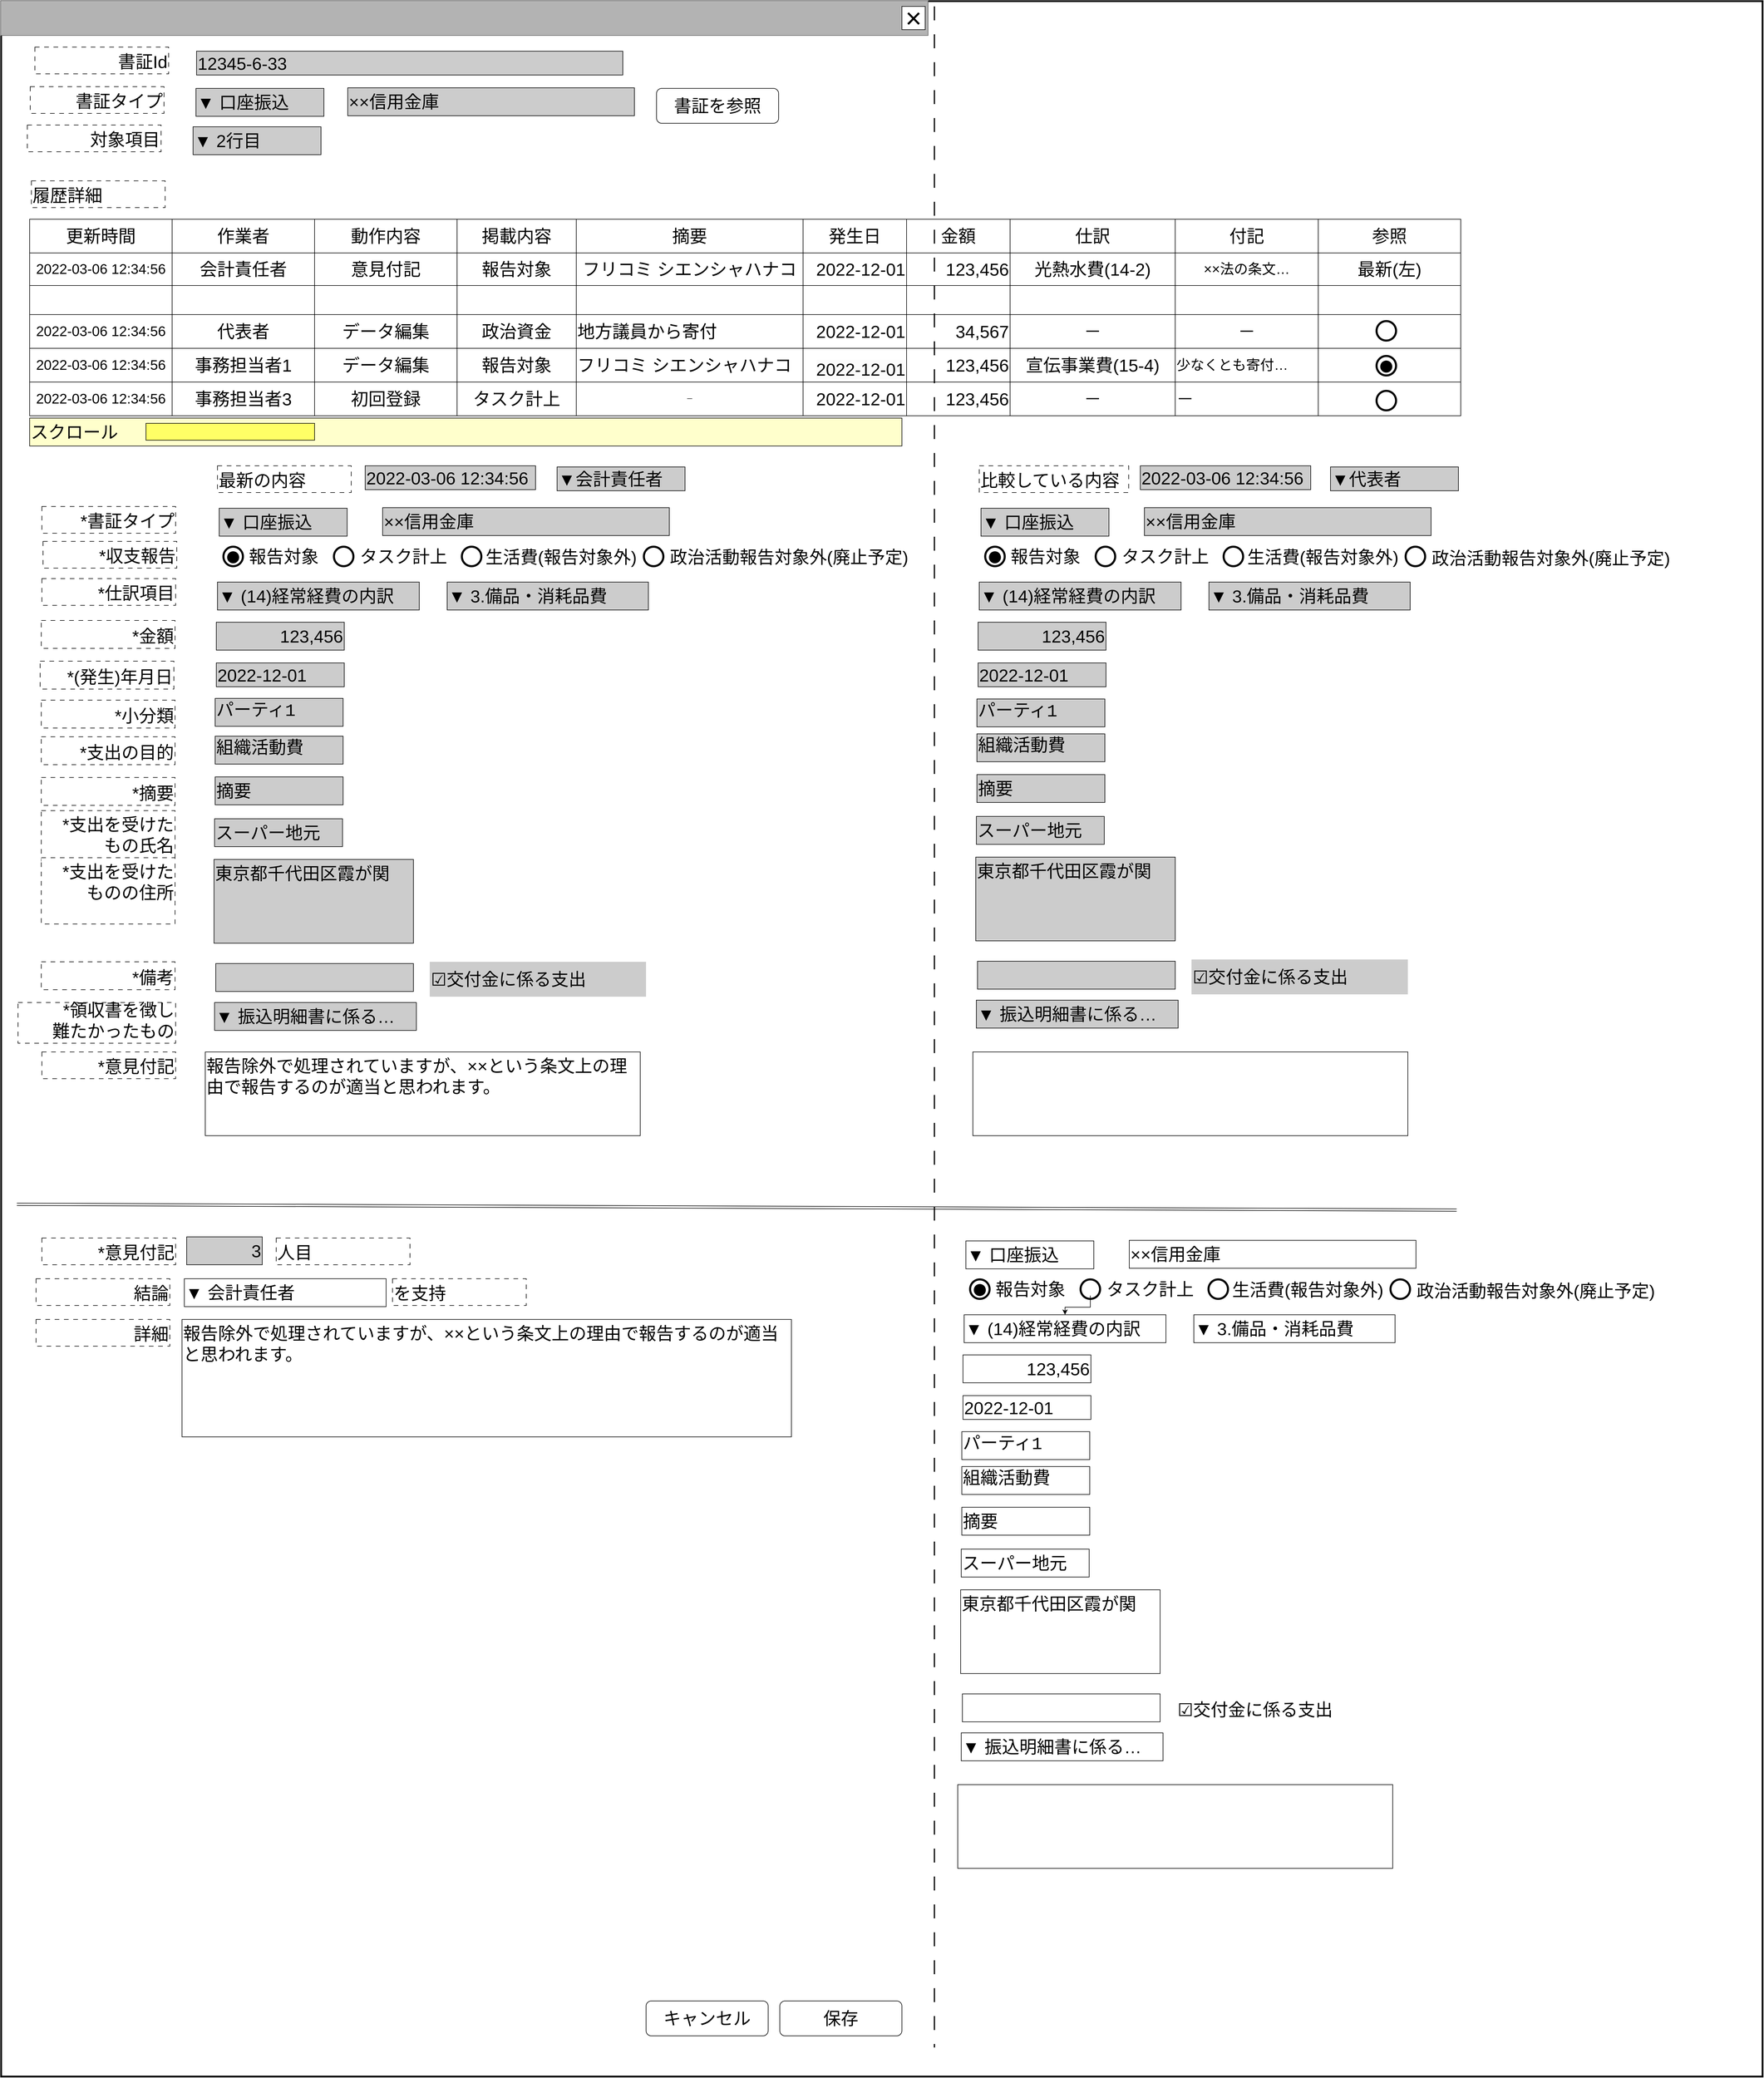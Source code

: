 <mxfile version="24.0.4" type="device">
  <diagram name="ページ1" id="LE8fIzdrHe0wcv1LTvfw">
    <mxGraphModel dx="2887" dy="1727" grid="1" gridSize="10" guides="1" tooltips="1" connect="1" arrows="1" fold="1" page="1" pageScale="1" pageWidth="1600" pageHeight="1200" math="0" shadow="0">
      <root>
        <mxCell id="0" />
        <mxCell id="cFaB45KztUIKXS-_cTrr-4" value="背景" style="locked=1;" parent="0" visible="0" />
        <mxCell id="cFaB45KztUIKXS-_cTrr-5" value="" style="rounded=0;whiteSpace=wrap;html=1;strokeWidth=3;" parent="cFaB45KztUIKXS-_cTrr-4" vertex="1">
          <mxGeometry x="1" y="1" width="1595" height="1180" as="geometry" />
        </mxCell>
        <mxCell id="cFaB45KztUIKXS-_cTrr-6" value="" style="rounded=0;whiteSpace=wrap;html=1;fillColor=#B3B3B3;fontColor=#333333;strokeColor=#666666;" parent="cFaB45KztUIKXS-_cTrr-4" vertex="1">
          <mxGeometry width="1595" height="60" as="geometry" />
        </mxCell>
        <mxCell id="cFaB45KztUIKXS-_cTrr-7" value="&lt;font style=&quot;font-size: 48px;&quot;&gt;×&lt;/font&gt;" style="rounded=0;whiteSpace=wrap;html=1;" parent="cFaB45KztUIKXS-_cTrr-4" vertex="1">
          <mxGeometry x="1550" y="10" width="40" height="40" as="geometry" />
        </mxCell>
        <mxCell id="cFaB45KztUIKXS-_cTrr-8" value="" style="rounded=0;whiteSpace=wrap;html=1;" parent="cFaB45KztUIKXS-_cTrr-4" vertex="1">
          <mxGeometry x="830" y="670" width="120" height="60" as="geometry" />
        </mxCell>
        <mxCell id="cFaB45KztUIKXS-_cTrr-9" value="ウインドウ" style="locked=1;" parent="0" />
        <mxCell id="cFaB45KztUIKXS-_cTrr-10" value="" style="rounded=0;whiteSpace=wrap;html=1;strokeWidth=3;" parent="cFaB45KztUIKXS-_cTrr-9" vertex="1">
          <mxGeometry x="1" y="1" width="3029" height="3569" as="geometry" />
        </mxCell>
        <mxCell id="cFaB45KztUIKXS-_cTrr-11" value="" style="rounded=0;whiteSpace=wrap;html=1;fillColor=#B3B3B3;fontColor=#333333;strokeColor=#666666;" parent="cFaB45KztUIKXS-_cTrr-9" vertex="1">
          <mxGeometry width="1595" height="60" as="geometry" />
        </mxCell>
        <mxCell id="cFaB45KztUIKXS-_cTrr-12" value="&lt;font style=&quot;font-size: 48px;&quot;&gt;×&lt;/font&gt;" style="rounded=0;whiteSpace=wrap;html=1;" parent="cFaB45KztUIKXS-_cTrr-9" vertex="1">
          <mxGeometry x="1550" y="10" width="40" height="40" as="geometry" />
        </mxCell>
        <mxCell id="9JbMDj_ZPigItXiSbsYy-121" value="" style="line;strokeWidth=2;direction=south;html=1;dashed=1;dashPattern=12 12;" parent="cFaB45KztUIKXS-_cTrr-9" vertex="1">
          <mxGeometry x="1600" y="10" width="11.76" height="3510" as="geometry" />
        </mxCell>
        <mxCell id="cFaB45KztUIKXS-_cTrr-14" value="名称未設定レイヤ" style="" parent="0" />
        <mxCell id="TxczZguwrJ-QLl2Ewce2-47" value="&lt;font style=&quot;font-size: 30px;&quot;&gt;履歴詳細&lt;/font&gt;" style="rounded=0;whiteSpace=wrap;html=1;align=left;dashed=1;dashPattern=8 8;verticalAlign=bottom;" parent="cFaB45KztUIKXS-_cTrr-14" vertex="1">
          <mxGeometry x="53" y="310" width="230" height="46" as="geometry" />
        </mxCell>
        <mxCell id="9JbMDj_ZPigItXiSbsYy-15" value="&lt;span style=&quot;font-size: 30px;&quot;&gt;書証Id&lt;/span&gt;" style="rounded=0;whiteSpace=wrap;html=1;align=right;dashed=1;dashPattern=8 8;verticalAlign=bottom;" parent="cFaB45KztUIKXS-_cTrr-14" vertex="1">
          <mxGeometry x="59" y="80" width="230" height="46" as="geometry" />
        </mxCell>
        <mxCell id="9JbMDj_ZPigItXiSbsYy-16" value="&lt;font style=&quot;font-size: 30px;&quot;&gt;書証を参照&lt;/font&gt;" style="rounded=1;whiteSpace=wrap;html=1;" parent="cFaB45KztUIKXS-_cTrr-14" vertex="1">
          <mxGeometry x="1128" y="151" width="210" height="60" as="geometry" />
        </mxCell>
        <mxCell id="9JbMDj_ZPigItXiSbsYy-22" value="&lt;font style=&quot;font-size: 30px;&quot;&gt;書証タイプ&lt;/font&gt;" style="rounded=0;whiteSpace=wrap;html=1;align=right;dashed=1;dashPattern=8 8;verticalAlign=bottom;" parent="cFaB45KztUIKXS-_cTrr-14" vertex="1">
          <mxGeometry x="51" y="148" width="230" height="46" as="geometry" />
        </mxCell>
        <mxCell id="9JbMDj_ZPigItXiSbsYy-23" value="&lt;div style=&quot;&quot;&gt;&lt;font style=&quot;font-size: 30px;&quot;&gt;▼ 口座振込&lt;/font&gt;&lt;/div&gt;" style="rounded=0;whiteSpace=wrap;html=1;align=left;fillColor=#CCCCCC;" parent="cFaB45KztUIKXS-_cTrr-14" vertex="1">
          <mxGeometry x="336" y="151" width="220" height="48" as="geometry" />
        </mxCell>
        <mxCell id="9JbMDj_ZPigItXiSbsYy-50" value="&lt;span style=&quot;font-size: 30px;&quot;&gt;××信用金庫&lt;/span&gt;" style="rounded=0;whiteSpace=wrap;html=1;align=left;fillColor=#CCCCCC;" parent="cFaB45KztUIKXS-_cTrr-14" vertex="1">
          <mxGeometry x="597" y="150" width="493" height="48" as="geometry" />
        </mxCell>
        <mxCell id="9JbMDj_ZPigItXiSbsYy-59" value="&lt;div style=&quot;&quot;&gt;&lt;span style=&quot;background-color: initial;&quot;&gt;&lt;font style=&quot;font-size: 30px;&quot;&gt;12345-6-33&lt;/font&gt;&lt;/span&gt;&lt;/div&gt;" style="rounded=0;whiteSpace=wrap;html=1;align=left;fillColor=#CCCCCC;" parent="cFaB45KztUIKXS-_cTrr-14" vertex="1">
          <mxGeometry x="337" y="87" width="733" height="41" as="geometry" />
        </mxCell>
        <mxCell id="9JbMDj_ZPigItXiSbsYy-60" value="&lt;span style=&quot;font-size: 30px;&quot;&gt;対象項目&lt;/span&gt;" style="rounded=0;whiteSpace=wrap;html=1;align=right;dashed=1;dashPattern=8 8;verticalAlign=bottom;" parent="cFaB45KztUIKXS-_cTrr-14" vertex="1">
          <mxGeometry x="46" y="214" width="230" height="46" as="geometry" />
        </mxCell>
        <mxCell id="9JbMDj_ZPigItXiSbsYy-61" value="&lt;div style=&quot;&quot;&gt;&lt;font style=&quot;font-size: 30px;&quot;&gt;▼ 2行目&lt;/font&gt;&lt;/div&gt;" style="rounded=0;whiteSpace=wrap;html=1;align=left;fillColor=#CCCCCC;" parent="cFaB45KztUIKXS-_cTrr-14" vertex="1">
          <mxGeometry x="331" y="217" width="220" height="48" as="geometry" />
        </mxCell>
        <mxCell id="9JbMDj_ZPigItXiSbsYy-87" value="&lt;font style=&quot;font-size: 30px;&quot;&gt;最新の内容&lt;/font&gt;" style="rounded=0;whiteSpace=wrap;html=1;align=left;dashed=1;dashPattern=8 8;verticalAlign=bottom;" parent="cFaB45KztUIKXS-_cTrr-14" vertex="1">
          <mxGeometry x="373" y="800" width="230" height="46" as="geometry" />
        </mxCell>
        <mxCell id="9JbMDj_ZPigItXiSbsYy-88" value="&lt;div style=&quot;&quot;&gt;&lt;span style=&quot;text-align: center;&quot;&gt;&lt;font style=&quot;font-size: 30px;&quot;&gt;2022-03-06 12:34:56&lt;/font&gt;&lt;/span&gt;&lt;br&gt;&lt;/div&gt;" style="rounded=0;whiteSpace=wrap;html=1;align=left;fillColor=#CCCCCC;" parent="cFaB45KztUIKXS-_cTrr-14" vertex="1">
          <mxGeometry x="627" y="800" width="293" height="41" as="geometry" />
        </mxCell>
        <mxCell id="9JbMDj_ZPigItXiSbsYy-89" value="&lt;div style=&quot;&quot;&gt;&lt;span style=&quot;background-color: initial;&quot;&gt;&lt;font style=&quot;font-size: 30px;&quot;&gt;▼会計責任者&lt;/font&gt;&lt;/span&gt;&lt;/div&gt;" style="rounded=0;whiteSpace=wrap;html=1;align=left;fillColor=#CCCCCC;" parent="cFaB45KztUIKXS-_cTrr-14" vertex="1">
          <mxGeometry x="957" y="802" width="220" height="41" as="geometry" />
        </mxCell>
        <mxCell id="9JbMDj_ZPigItXiSbsYy-90" value="&lt;font style=&quot;font-size: 84px;&quot;&gt;○&lt;/font&gt;" style="text;html=1;strokeColor=none;fillColor=none;align=center;verticalAlign=middle;whiteSpace=wrap;rounded=0;fontSize=60;" parent="cFaB45KztUIKXS-_cTrr-14" vertex="1">
          <mxGeometry x="2353" y="549" width="60" height="30" as="geometry" />
        </mxCell>
        <mxCell id="9JbMDj_ZPigItXiSbsYy-91" value="&lt;font style=&quot;font-size: 84px;&quot;&gt;○&lt;/font&gt;" style="text;html=1;strokeColor=none;fillColor=none;align=center;verticalAlign=middle;whiteSpace=wrap;rounded=0;fontSize=60;" parent="cFaB45KztUIKXS-_cTrr-14" vertex="1">
          <mxGeometry x="2353" y="609" width="60" height="30" as="geometry" />
        </mxCell>
        <mxCell id="9JbMDj_ZPigItXiSbsYy-114" value="&lt;font style=&quot;font-size: 84px;&quot;&gt;○&lt;/font&gt;" style="text;html=1;strokeColor=none;fillColor=none;align=center;verticalAlign=middle;whiteSpace=wrap;rounded=0;fontSize=60;" parent="cFaB45KztUIKXS-_cTrr-14" vertex="1">
          <mxGeometry x="2353" y="669" width="60" height="30" as="geometry" />
        </mxCell>
        <mxCell id="9JbMDj_ZPigItXiSbsYy-115" value="&lt;font style=&quot;font-size: 48px;&quot;&gt;●&lt;/font&gt;" style="text;html=1;strokeColor=none;fillColor=none;align=center;verticalAlign=middle;whiteSpace=wrap;rounded=0;fontSize=48;" parent="cFaB45KztUIKXS-_cTrr-14" vertex="1">
          <mxGeometry x="2353" y="611" width="60" height="30" as="geometry" />
        </mxCell>
        <mxCell id="9JbMDj_ZPigItXiSbsYy-119" value="&lt;div style=&quot;&quot;&gt;&lt;font style=&quot;font-size: 30px;&quot;&gt;スクロール&lt;/font&gt;&lt;/div&gt;" style="rounded=0;whiteSpace=wrap;html=1;align=left;verticalAlign=top;fillColor=#FFFFCC;" parent="cFaB45KztUIKXS-_cTrr-14" vertex="1">
          <mxGeometry x="50" y="718" width="1500" height="48" as="geometry" />
        </mxCell>
        <mxCell id="9JbMDj_ZPigItXiSbsYy-120" value="&lt;div style=&quot;&quot;&gt;&lt;br&gt;&lt;/div&gt;" style="rounded=0;whiteSpace=wrap;html=1;align=left;verticalAlign=top;fillColor=#FFFF66;" parent="cFaB45KztUIKXS-_cTrr-14" vertex="1">
          <mxGeometry x="250" y="727" width="290" height="29" as="geometry" />
        </mxCell>
        <mxCell id="9JbMDj_ZPigItXiSbsYy-116" value="&lt;font style=&quot;font-size: 30px;&quot;&gt;比較している内容&lt;/font&gt;" style="rounded=0;whiteSpace=wrap;html=1;align=left;dashed=1;dashPattern=8 8;verticalAlign=bottom;" parent="cFaB45KztUIKXS-_cTrr-14" vertex="1">
          <mxGeometry x="1683" y="800" width="257" height="46" as="geometry" />
        </mxCell>
        <mxCell id="9JbMDj_ZPigItXiSbsYy-117" value="&lt;div style=&quot;&quot;&gt;&lt;span style=&quot;text-align: center;&quot;&gt;&lt;font style=&quot;font-size: 30px;&quot;&gt;2022-03-06 12:34:56&lt;/font&gt;&lt;/span&gt;&lt;br&gt;&lt;/div&gt;" style="rounded=0;whiteSpace=wrap;html=1;align=left;fillColor=#CCCCCC;" parent="cFaB45KztUIKXS-_cTrr-14" vertex="1">
          <mxGeometry x="1960" y="800" width="293" height="41" as="geometry" />
        </mxCell>
        <mxCell id="9JbMDj_ZPigItXiSbsYy-118" value="&lt;div style=&quot;&quot;&gt;&lt;span style=&quot;background-color: initial;&quot;&gt;&lt;font style=&quot;font-size: 30px;&quot;&gt;▼代表者&lt;/font&gt;&lt;/span&gt;&lt;/div&gt;" style="rounded=0;whiteSpace=wrap;html=1;align=left;fillColor=#CCCCCC;" parent="cFaB45KztUIKXS-_cTrr-14" vertex="1">
          <mxGeometry x="2287" y="802" width="220" height="41" as="geometry" />
        </mxCell>
        <mxCell id="TxczZguwrJ-QLl2Ewce2-48" value="" style="childLayout=tableLayout;recursiveResize=0;shadow=0;fillColor=none;" parent="cFaB45KztUIKXS-_cTrr-14" vertex="1">
          <mxGeometry x="50" y="376" width="2461" height="338" as="geometry" />
        </mxCell>
        <mxCell id="TxczZguwrJ-QLl2Ewce2-49" value="" style="shape=tableRow;horizontal=0;startSize=0;swimlaneHead=0;swimlaneBody=0;top=0;left=0;bottom=0;right=0;dropTarget=0;collapsible=0;recursiveResize=0;expand=0;fontStyle=0;fillColor=none;strokeColor=inherit;" parent="TxczZguwrJ-QLl2Ewce2-48" vertex="1">
          <mxGeometry width="2461" height="58" as="geometry" />
        </mxCell>
        <mxCell id="TxczZguwrJ-QLl2Ewce2-64" value="&lt;font style=&quot;font-size: 30px;&quot;&gt;更新時間&lt;/font&gt;" style="connectable=0;recursiveResize=0;strokeColor=inherit;fillColor=none;align=center;whiteSpace=wrap;html=1;" parent="TxczZguwrJ-QLl2Ewce2-49" vertex="1">
          <mxGeometry width="245" height="58" as="geometry">
            <mxRectangle width="245" height="58" as="alternateBounds" />
          </mxGeometry>
        </mxCell>
        <mxCell id="9JbMDj_ZPigItXiSbsYy-0" value="&lt;font style=&quot;font-size: 30px;&quot;&gt;作業者&lt;/font&gt;" style="connectable=0;recursiveResize=0;strokeColor=inherit;fillColor=none;align=center;whiteSpace=wrap;html=1;" parent="TxczZguwrJ-QLl2Ewce2-49" vertex="1">
          <mxGeometry x="245" width="245" height="58" as="geometry">
            <mxRectangle width="245" height="58" as="alternateBounds" />
          </mxGeometry>
        </mxCell>
        <mxCell id="TxczZguwrJ-QLl2Ewce2-61" value="&lt;font style=&quot;font-size: 30px;&quot;&gt;動作内容&lt;/font&gt;" style="connectable=0;recursiveResize=0;strokeColor=inherit;fillColor=none;align=center;whiteSpace=wrap;html=1;" parent="TxczZguwrJ-QLl2Ewce2-49" vertex="1">
          <mxGeometry x="490" width="245" height="58" as="geometry">
            <mxRectangle width="245" height="58" as="alternateBounds" />
          </mxGeometry>
        </mxCell>
        <mxCell id="TxczZguwrJ-QLl2Ewce2-50" value="&lt;span style=&quot;font-size: 30px;&quot;&gt;掲載内容&lt;/span&gt;" style="connectable=0;recursiveResize=0;strokeColor=inherit;fillColor=none;align=center;whiteSpace=wrap;html=1;" parent="TxczZguwrJ-QLl2Ewce2-49" vertex="1">
          <mxGeometry x="735" width="205" height="58" as="geometry">
            <mxRectangle width="205" height="58" as="alternateBounds" />
          </mxGeometry>
        </mxCell>
        <mxCell id="9JbMDj_ZPigItXiSbsYy-10" value="&lt;font style=&quot;font-size: 30px;&quot;&gt;摘要&lt;/font&gt;" style="connectable=0;recursiveResize=0;strokeColor=inherit;fillColor=none;align=center;whiteSpace=wrap;html=1;" parent="TxczZguwrJ-QLl2Ewce2-49" vertex="1">
          <mxGeometry x="940" width="390" height="58" as="geometry">
            <mxRectangle width="390" height="58" as="alternateBounds" />
          </mxGeometry>
        </mxCell>
        <mxCell id="gZuWVTmH6FD6gm0XNA3_-0" value="&lt;font style=&quot;font-size: 30px;&quot;&gt;発生日&lt;/font&gt;" style="connectable=0;recursiveResize=0;strokeColor=inherit;fillColor=none;align=center;whiteSpace=wrap;html=1;" vertex="1" parent="TxczZguwrJ-QLl2Ewce2-49">
          <mxGeometry x="1330" width="178" height="58" as="geometry">
            <mxRectangle width="178" height="58" as="alternateBounds" />
          </mxGeometry>
        </mxCell>
        <mxCell id="9JbMDj_ZPigItXiSbsYy-5" value="&lt;font style=&quot;font-size: 30px;&quot;&gt;金額&lt;/font&gt;" style="connectable=0;recursiveResize=0;strokeColor=inherit;fillColor=none;align=center;whiteSpace=wrap;html=1;" parent="TxczZguwrJ-QLl2Ewce2-49" vertex="1">
          <mxGeometry x="1508" width="178" height="58" as="geometry">
            <mxRectangle width="178" height="58" as="alternateBounds" />
          </mxGeometry>
        </mxCell>
        <mxCell id="TxczZguwrJ-QLl2Ewce2-51" value="&lt;font style=&quot;font-size: 30px;&quot;&gt;仕訳&lt;/font&gt;" style="connectable=0;recursiveResize=0;strokeColor=inherit;fillColor=default;align=center;whiteSpace=wrap;html=1;" parent="TxczZguwrJ-QLl2Ewce2-49" vertex="1">
          <mxGeometry x="1686" width="284" height="58" as="geometry">
            <mxRectangle width="284" height="58" as="alternateBounds" />
          </mxGeometry>
        </mxCell>
        <mxCell id="TxczZguwrJ-QLl2Ewce2-52" value="&lt;font style=&quot;font-size: 30px;&quot;&gt;付記&lt;/font&gt;" style="connectable=0;recursiveResize=0;strokeColor=inherit;fillColor=none;align=center;whiteSpace=wrap;html=1;" parent="TxczZguwrJ-QLl2Ewce2-49" vertex="1">
          <mxGeometry x="1970" width="246" height="58" as="geometry">
            <mxRectangle width="246" height="58" as="alternateBounds" />
          </mxGeometry>
        </mxCell>
        <mxCell id="TxczZguwrJ-QLl2Ewce2-73" value="&lt;font style=&quot;font-size: 30px;&quot;&gt;参照&lt;/font&gt;" style="connectable=0;recursiveResize=0;strokeColor=inherit;fillColor=none;align=center;whiteSpace=wrap;html=1;" parent="TxczZguwrJ-QLl2Ewce2-49" vertex="1">
          <mxGeometry x="2216" width="245" height="58" as="geometry">
            <mxRectangle width="245" height="58" as="alternateBounds" />
          </mxGeometry>
        </mxCell>
        <mxCell id="TxczZguwrJ-QLl2Ewce2-53" style="shape=tableRow;horizontal=0;startSize=0;swimlaneHead=0;swimlaneBody=0;top=0;left=0;bottom=0;right=0;dropTarget=0;collapsible=0;recursiveResize=0;expand=0;fontStyle=0;fillColor=none;strokeColor=inherit;" parent="TxczZguwrJ-QLl2Ewce2-48" vertex="1">
          <mxGeometry y="58" width="2461" height="56" as="geometry" />
        </mxCell>
        <mxCell id="TxczZguwrJ-QLl2Ewce2-65" value="&lt;font style=&quot;font-size: 24px;&quot;&gt;2022-03-06 12:34:56&lt;/font&gt;" style="connectable=0;recursiveResize=0;strokeColor=inherit;fillColor=none;align=center;whiteSpace=wrap;html=1;" parent="TxczZguwrJ-QLl2Ewce2-53" vertex="1">
          <mxGeometry width="245" height="56" as="geometry">
            <mxRectangle width="245" height="56" as="alternateBounds" />
          </mxGeometry>
        </mxCell>
        <mxCell id="9JbMDj_ZPigItXiSbsYy-1" value="&lt;font style=&quot;font-size: 30px;&quot;&gt;会計責任者&lt;/font&gt;" style="connectable=0;recursiveResize=0;strokeColor=inherit;fillColor=none;align=center;whiteSpace=wrap;html=1;" parent="TxczZguwrJ-QLl2Ewce2-53" vertex="1">
          <mxGeometry x="245" width="245" height="56" as="geometry">
            <mxRectangle width="245" height="56" as="alternateBounds" />
          </mxGeometry>
        </mxCell>
        <mxCell id="TxczZguwrJ-QLl2Ewce2-62" value="&lt;font style=&quot;font-size: 30px;&quot;&gt;意見付記&lt;/font&gt;" style="connectable=0;recursiveResize=0;strokeColor=inherit;fillColor=none;align=center;whiteSpace=wrap;html=1;" parent="TxczZguwrJ-QLl2Ewce2-53" vertex="1">
          <mxGeometry x="490" width="245" height="56" as="geometry">
            <mxRectangle width="245" height="56" as="alternateBounds" />
          </mxGeometry>
        </mxCell>
        <mxCell id="TxczZguwrJ-QLl2Ewce2-54" value="&lt;font style=&quot;font-size: 30px;&quot;&gt;報告対象&lt;/font&gt;" style="connectable=0;recursiveResize=0;strokeColor=inherit;fillColor=none;align=center;whiteSpace=wrap;html=1;" parent="TxczZguwrJ-QLl2Ewce2-53" vertex="1">
          <mxGeometry x="735" width="205" height="56" as="geometry">
            <mxRectangle width="205" height="56" as="alternateBounds" />
          </mxGeometry>
        </mxCell>
        <mxCell id="9JbMDj_ZPigItXiSbsYy-11" value="&lt;span style=&quot;font-size: 30px; text-align: left;&quot;&gt;フリコミ シエンシャハナコ&lt;/span&gt;" style="connectable=0;recursiveResize=0;strokeColor=inherit;fillColor=none;align=center;whiteSpace=wrap;html=1;" parent="TxczZguwrJ-QLl2Ewce2-53" vertex="1">
          <mxGeometry x="940" width="390" height="56" as="geometry">
            <mxRectangle width="390" height="56" as="alternateBounds" />
          </mxGeometry>
        </mxCell>
        <mxCell id="gZuWVTmH6FD6gm0XNA3_-1" value="&lt;font style=&quot;font-size: 30px;&quot;&gt;2022-12-01&lt;/font&gt;" style="connectable=0;recursiveResize=0;strokeColor=inherit;fillColor=none;align=right;whiteSpace=wrap;html=1;" vertex="1" parent="TxczZguwrJ-QLl2Ewce2-53">
          <mxGeometry x="1330" width="178" height="56" as="geometry">
            <mxRectangle width="178" height="56" as="alternateBounds" />
          </mxGeometry>
        </mxCell>
        <mxCell id="9JbMDj_ZPigItXiSbsYy-6" value="&lt;font style=&quot;font-size: 30px;&quot;&gt;123,456&lt;/font&gt;" style="connectable=0;recursiveResize=0;strokeColor=inherit;fillColor=none;align=right;whiteSpace=wrap;html=1;" parent="TxczZguwrJ-QLl2Ewce2-53" vertex="1">
          <mxGeometry x="1508" width="178" height="56" as="geometry">
            <mxRectangle width="178" height="56" as="alternateBounds" />
          </mxGeometry>
        </mxCell>
        <mxCell id="TxczZguwrJ-QLl2Ewce2-55" value="&lt;font style=&quot;font-size: 30px;&quot;&gt;光熱水費(14-2)&lt;/font&gt;" style="connectable=0;recursiveResize=0;strokeColor=inherit;fillColor=default;align=center;whiteSpace=wrap;html=1;" parent="TxczZguwrJ-QLl2Ewce2-53" vertex="1">
          <mxGeometry x="1686" width="284" height="56" as="geometry">
            <mxRectangle width="284" height="56" as="alternateBounds" />
          </mxGeometry>
        </mxCell>
        <mxCell id="TxczZguwrJ-QLl2Ewce2-56" value="&lt;span style=&quot;font-size: 24px; text-align: left;&quot;&gt;××法の条文…&lt;/span&gt;" style="connectable=0;recursiveResize=0;strokeColor=inherit;fillColor=none;align=center;whiteSpace=wrap;html=1;" parent="TxczZguwrJ-QLl2Ewce2-53" vertex="1">
          <mxGeometry x="1970" width="246" height="56" as="geometry">
            <mxRectangle width="246" height="56" as="alternateBounds" />
          </mxGeometry>
        </mxCell>
        <mxCell id="TxczZguwrJ-QLl2Ewce2-74" value="&lt;font style=&quot;font-size: 30px;&quot;&gt;最新(左)&lt;/font&gt;" style="connectable=0;recursiveResize=0;strokeColor=inherit;fillColor=none;align=center;whiteSpace=wrap;html=1;" parent="TxczZguwrJ-QLl2Ewce2-53" vertex="1">
          <mxGeometry x="2216" width="245" height="56" as="geometry">
            <mxRectangle width="245" height="56" as="alternateBounds" />
          </mxGeometry>
        </mxCell>
        <mxCell id="9JbMDj_ZPigItXiSbsYy-104" style="shape=tableRow;horizontal=0;startSize=0;swimlaneHead=0;swimlaneBody=0;top=0;left=0;bottom=0;right=0;dropTarget=0;collapsible=0;recursiveResize=0;expand=0;fontStyle=0;fillColor=none;strokeColor=inherit;" parent="TxczZguwrJ-QLl2Ewce2-48" vertex="1">
          <mxGeometry y="114" width="2461" height="50" as="geometry" />
        </mxCell>
        <mxCell id="9JbMDj_ZPigItXiSbsYy-105" style="connectable=0;recursiveResize=0;strokeColor=inherit;fillColor=none;align=center;whiteSpace=wrap;html=1;" parent="9JbMDj_ZPigItXiSbsYy-104" vertex="1">
          <mxGeometry width="245" height="50" as="geometry">
            <mxRectangle width="245" height="50" as="alternateBounds" />
          </mxGeometry>
        </mxCell>
        <mxCell id="9JbMDj_ZPigItXiSbsYy-106" style="connectable=0;recursiveResize=0;strokeColor=inherit;fillColor=none;align=center;whiteSpace=wrap;html=1;" parent="9JbMDj_ZPigItXiSbsYy-104" vertex="1">
          <mxGeometry x="245" width="245" height="50" as="geometry">
            <mxRectangle width="245" height="50" as="alternateBounds" />
          </mxGeometry>
        </mxCell>
        <mxCell id="9JbMDj_ZPigItXiSbsYy-107" style="connectable=0;recursiveResize=0;strokeColor=inherit;fillColor=none;align=center;whiteSpace=wrap;html=1;" parent="9JbMDj_ZPigItXiSbsYy-104" vertex="1">
          <mxGeometry x="490" width="245" height="50" as="geometry">
            <mxRectangle width="245" height="50" as="alternateBounds" />
          </mxGeometry>
        </mxCell>
        <mxCell id="9JbMDj_ZPigItXiSbsYy-108" style="connectable=0;recursiveResize=0;strokeColor=inherit;fillColor=none;align=center;whiteSpace=wrap;html=1;" parent="9JbMDj_ZPigItXiSbsYy-104" vertex="1">
          <mxGeometry x="735" width="205" height="50" as="geometry">
            <mxRectangle width="205" height="50" as="alternateBounds" />
          </mxGeometry>
        </mxCell>
        <mxCell id="9JbMDj_ZPigItXiSbsYy-109" style="connectable=0;recursiveResize=0;strokeColor=inherit;fillColor=none;align=left;whiteSpace=wrap;html=1;" parent="9JbMDj_ZPigItXiSbsYy-104" vertex="1">
          <mxGeometry x="940" width="390" height="50" as="geometry">
            <mxRectangle width="390" height="50" as="alternateBounds" />
          </mxGeometry>
        </mxCell>
        <mxCell id="gZuWVTmH6FD6gm0XNA3_-2" style="connectable=0;recursiveResize=0;strokeColor=inherit;fillColor=none;align=right;whiteSpace=wrap;html=1;" vertex="1" parent="9JbMDj_ZPigItXiSbsYy-104">
          <mxGeometry x="1330" width="178" height="50" as="geometry">
            <mxRectangle width="178" height="50" as="alternateBounds" />
          </mxGeometry>
        </mxCell>
        <mxCell id="9JbMDj_ZPigItXiSbsYy-110" style="connectable=0;recursiveResize=0;strokeColor=inherit;fillColor=none;align=right;whiteSpace=wrap;html=1;" parent="9JbMDj_ZPigItXiSbsYy-104" vertex="1">
          <mxGeometry x="1508" width="178" height="50" as="geometry">
            <mxRectangle width="178" height="50" as="alternateBounds" />
          </mxGeometry>
        </mxCell>
        <mxCell id="9JbMDj_ZPigItXiSbsYy-111" style="connectable=0;recursiveResize=0;strokeColor=inherit;fillColor=default;align=center;whiteSpace=wrap;html=1;" parent="9JbMDj_ZPigItXiSbsYy-104" vertex="1">
          <mxGeometry x="1686" width="284" height="50" as="geometry">
            <mxRectangle width="284" height="50" as="alternateBounds" />
          </mxGeometry>
        </mxCell>
        <mxCell id="9JbMDj_ZPigItXiSbsYy-112" style="connectable=0;recursiveResize=0;strokeColor=inherit;fillColor=none;align=center;whiteSpace=wrap;html=1;" parent="9JbMDj_ZPigItXiSbsYy-104" vertex="1">
          <mxGeometry x="1970" width="246" height="50" as="geometry">
            <mxRectangle width="246" height="50" as="alternateBounds" />
          </mxGeometry>
        </mxCell>
        <mxCell id="9JbMDj_ZPigItXiSbsYy-113" style="connectable=0;recursiveResize=0;strokeColor=inherit;fillColor=none;align=center;whiteSpace=wrap;html=1;" parent="9JbMDj_ZPigItXiSbsYy-104" vertex="1">
          <mxGeometry x="2216" width="245" height="50" as="geometry">
            <mxRectangle width="245" height="50" as="alternateBounds" />
          </mxGeometry>
        </mxCell>
        <mxCell id="TxczZguwrJ-QLl2Ewce2-57" style="shape=tableRow;horizontal=0;startSize=0;swimlaneHead=0;swimlaneBody=0;top=0;left=0;bottom=0;right=0;dropTarget=0;collapsible=0;recursiveResize=0;expand=0;fontStyle=0;fillColor=none;strokeColor=inherit;" parent="TxczZguwrJ-QLl2Ewce2-48" vertex="1">
          <mxGeometry y="164" width="2461" height="58" as="geometry" />
        </mxCell>
        <mxCell id="TxczZguwrJ-QLl2Ewce2-66" value="&lt;font style=&quot;font-size: 24px;&quot;&gt;2022-03-06 12:34:56&lt;/font&gt;" style="connectable=0;recursiveResize=0;strokeColor=inherit;fillColor=none;align=center;whiteSpace=wrap;html=1;" parent="TxczZguwrJ-QLl2Ewce2-57" vertex="1">
          <mxGeometry width="245" height="58" as="geometry">
            <mxRectangle width="245" height="58" as="alternateBounds" />
          </mxGeometry>
        </mxCell>
        <mxCell id="9JbMDj_ZPigItXiSbsYy-2" value="&lt;font style=&quot;font-size: 30px;&quot;&gt;代表者&lt;/font&gt;" style="connectable=0;recursiveResize=0;strokeColor=inherit;fillColor=none;align=center;whiteSpace=wrap;html=1;" parent="TxczZguwrJ-QLl2Ewce2-57" vertex="1">
          <mxGeometry x="245" width="245" height="58" as="geometry">
            <mxRectangle width="245" height="58" as="alternateBounds" />
          </mxGeometry>
        </mxCell>
        <mxCell id="TxczZguwrJ-QLl2Ewce2-63" value="&lt;font style=&quot;font-size: 30px;&quot;&gt;データ編集&lt;/font&gt;" style="connectable=0;recursiveResize=0;strokeColor=inherit;fillColor=none;align=center;whiteSpace=wrap;html=1;" parent="TxczZguwrJ-QLl2Ewce2-57" vertex="1">
          <mxGeometry x="490" width="245" height="58" as="geometry">
            <mxRectangle width="245" height="58" as="alternateBounds" />
          </mxGeometry>
        </mxCell>
        <mxCell id="TxczZguwrJ-QLl2Ewce2-58" value="&lt;font style=&quot;font-size: 30px;&quot;&gt;政治資金&lt;/font&gt;" style="connectable=0;recursiveResize=0;strokeColor=inherit;fillColor=none;align=center;whiteSpace=wrap;html=1;" parent="TxczZguwrJ-QLl2Ewce2-57" vertex="1">
          <mxGeometry x="735" width="205" height="58" as="geometry">
            <mxRectangle width="205" height="58" as="alternateBounds" />
          </mxGeometry>
        </mxCell>
        <mxCell id="9JbMDj_ZPigItXiSbsYy-12" value="&lt;span style=&quot;font-size: 30px;&quot;&gt;地方議員から寄付&lt;/span&gt;" style="connectable=0;recursiveResize=0;strokeColor=inherit;fillColor=none;align=left;whiteSpace=wrap;html=1;" parent="TxczZguwrJ-QLl2Ewce2-57" vertex="1">
          <mxGeometry x="940" width="390" height="58" as="geometry">
            <mxRectangle width="390" height="58" as="alternateBounds" />
          </mxGeometry>
        </mxCell>
        <mxCell id="gZuWVTmH6FD6gm0XNA3_-3" value="&lt;span style=&quot;font-size: 30px;&quot;&gt;2022-12-01&lt;/span&gt;" style="connectable=0;recursiveResize=0;strokeColor=inherit;fillColor=none;align=right;whiteSpace=wrap;html=1;" vertex="1" parent="TxczZguwrJ-QLl2Ewce2-57">
          <mxGeometry x="1330" width="178" height="58" as="geometry">
            <mxRectangle width="178" height="58" as="alternateBounds" />
          </mxGeometry>
        </mxCell>
        <mxCell id="9JbMDj_ZPigItXiSbsYy-7" value="&lt;span style=&quot;font-size: 30px;&quot;&gt;34,567&lt;/span&gt;" style="connectable=0;recursiveResize=0;strokeColor=inherit;fillColor=none;align=right;whiteSpace=wrap;html=1;" parent="TxczZguwrJ-QLl2Ewce2-57" vertex="1">
          <mxGeometry x="1508" width="178" height="58" as="geometry">
            <mxRectangle width="178" height="58" as="alternateBounds" />
          </mxGeometry>
        </mxCell>
        <mxCell id="TxczZguwrJ-QLl2Ewce2-59" value="&lt;font style=&quot;font-size: 30px;&quot;&gt;－&lt;/font&gt;" style="connectable=0;recursiveResize=0;strokeColor=inherit;fillColor=default;align=center;whiteSpace=wrap;html=1;" parent="TxczZguwrJ-QLl2Ewce2-57" vertex="1">
          <mxGeometry x="1686" width="284" height="58" as="geometry">
            <mxRectangle width="284" height="58" as="alternateBounds" />
          </mxGeometry>
        </mxCell>
        <mxCell id="TxczZguwrJ-QLl2Ewce2-60" value="&lt;font style=&quot;font-size: 30px;&quot;&gt;－&lt;/font&gt;" style="connectable=0;recursiveResize=0;strokeColor=inherit;fillColor=none;align=center;whiteSpace=wrap;html=1;" parent="TxczZguwrJ-QLl2Ewce2-57" vertex="1">
          <mxGeometry x="1970" width="246" height="58" as="geometry">
            <mxRectangle width="246" height="58" as="alternateBounds" />
          </mxGeometry>
        </mxCell>
        <mxCell id="TxczZguwrJ-QLl2Ewce2-75" style="connectable=0;recursiveResize=0;strokeColor=inherit;fillColor=none;align=center;whiteSpace=wrap;html=1;" parent="TxczZguwrJ-QLl2Ewce2-57" vertex="1">
          <mxGeometry x="2216" width="245" height="58" as="geometry">
            <mxRectangle width="245" height="58" as="alternateBounds" />
          </mxGeometry>
        </mxCell>
        <mxCell id="TxczZguwrJ-QLl2Ewce2-67" style="shape=tableRow;horizontal=0;startSize=0;swimlaneHead=0;swimlaneBody=0;top=0;left=0;bottom=0;right=0;dropTarget=0;collapsible=0;recursiveResize=0;expand=0;fontStyle=0;fillColor=none;strokeColor=inherit;" parent="TxczZguwrJ-QLl2Ewce2-48" vertex="1">
          <mxGeometry y="222" width="2461" height="58" as="geometry" />
        </mxCell>
        <mxCell id="TxczZguwrJ-QLl2Ewce2-68" value="&lt;font style=&quot;font-size: 24px;&quot;&gt;2022-03-06 12:34:56&lt;/font&gt;" style="connectable=0;recursiveResize=0;strokeColor=inherit;fillColor=none;align=center;whiteSpace=wrap;html=1;" parent="TxczZguwrJ-QLl2Ewce2-67" vertex="1">
          <mxGeometry width="245" height="58" as="geometry">
            <mxRectangle width="245" height="58" as="alternateBounds" />
          </mxGeometry>
        </mxCell>
        <mxCell id="9JbMDj_ZPigItXiSbsYy-3" value="&lt;font style=&quot;font-size: 30px;&quot;&gt;事務担当者1&lt;/font&gt;" style="connectable=0;recursiveResize=0;strokeColor=inherit;fillColor=none;align=center;whiteSpace=wrap;html=1;" parent="TxczZguwrJ-QLl2Ewce2-67" vertex="1">
          <mxGeometry x="245" width="245" height="58" as="geometry">
            <mxRectangle width="245" height="58" as="alternateBounds" />
          </mxGeometry>
        </mxCell>
        <mxCell id="TxczZguwrJ-QLl2Ewce2-69" value="&lt;font style=&quot;font-size: 30px;&quot;&gt;データ編集&lt;/font&gt;" style="connectable=0;recursiveResize=0;strokeColor=inherit;fillColor=none;align=center;whiteSpace=wrap;html=1;" parent="TxczZguwrJ-QLl2Ewce2-67" vertex="1">
          <mxGeometry x="490" width="245" height="58" as="geometry">
            <mxRectangle width="245" height="58" as="alternateBounds" />
          </mxGeometry>
        </mxCell>
        <mxCell id="TxczZguwrJ-QLl2Ewce2-70" value="&lt;font style=&quot;font-size: 30px;&quot;&gt;報告対象&lt;/font&gt;" style="connectable=0;recursiveResize=0;strokeColor=inherit;fillColor=none;align=center;whiteSpace=wrap;html=1;" parent="TxczZguwrJ-QLl2Ewce2-67" vertex="1">
          <mxGeometry x="735" width="205" height="58" as="geometry">
            <mxRectangle width="205" height="58" as="alternateBounds" />
          </mxGeometry>
        </mxCell>
        <mxCell id="9JbMDj_ZPigItXiSbsYy-13" value="&lt;span style=&quot;font-size: 30px;&quot;&gt;フリコミ シエンシャハナコ&lt;/span&gt;" style="connectable=0;recursiveResize=0;strokeColor=inherit;fillColor=none;align=left;whiteSpace=wrap;html=1;" parent="TxczZguwrJ-QLl2Ewce2-67" vertex="1">
          <mxGeometry x="940" width="390" height="58" as="geometry">
            <mxRectangle width="390" height="58" as="alternateBounds" />
          </mxGeometry>
        </mxCell>
        <mxCell id="gZuWVTmH6FD6gm0XNA3_-4" value="&lt;br&gt;&lt;span style=&quot;color: rgb(0, 0, 0); font-family: Helvetica; font-size: 30px; font-style: normal; font-variant-ligatures: normal; font-variant-caps: normal; font-weight: 400; letter-spacing: normal; orphans: 2; text-align: right; text-indent: 0px; text-transform: none; widows: 2; word-spacing: 0px; -webkit-text-stroke-width: 0px; white-space: normal; background-color: rgb(251, 251, 251); text-decoration-thickness: initial; text-decoration-style: initial; text-decoration-color: initial; display: inline !important; float: none;&quot;&gt;2022-12-01&lt;/span&gt;" style="connectable=0;recursiveResize=0;strokeColor=inherit;fillColor=none;align=right;whiteSpace=wrap;html=1;" vertex="1" parent="TxczZguwrJ-QLl2Ewce2-67">
          <mxGeometry x="1330" width="178" height="58" as="geometry">
            <mxRectangle width="178" height="58" as="alternateBounds" />
          </mxGeometry>
        </mxCell>
        <mxCell id="9JbMDj_ZPigItXiSbsYy-8" value="&lt;span style=&quot;font-size: 30px;&quot;&gt;123,456&lt;/span&gt;" style="connectable=0;recursiveResize=0;strokeColor=inherit;fillColor=none;align=right;whiteSpace=wrap;html=1;" parent="TxczZguwrJ-QLl2Ewce2-67" vertex="1">
          <mxGeometry x="1508" width="178" height="58" as="geometry">
            <mxRectangle width="178" height="58" as="alternateBounds" />
          </mxGeometry>
        </mxCell>
        <mxCell id="TxczZguwrJ-QLl2Ewce2-71" value="&lt;font style=&quot;font-size: 30px;&quot;&gt;宣伝事業費(15-4)&lt;/font&gt;" style="connectable=0;recursiveResize=0;strokeColor=inherit;fillColor=default;align=center;whiteSpace=wrap;html=1;" parent="TxczZguwrJ-QLl2Ewce2-67" vertex="1">
          <mxGeometry x="1686" width="284" height="58" as="geometry">
            <mxRectangle width="284" height="58" as="alternateBounds" />
          </mxGeometry>
        </mxCell>
        <mxCell id="TxczZguwrJ-QLl2Ewce2-72" value="&lt;font style=&quot;font-size: 24px;&quot;&gt;少なくとも寄付…&lt;/font&gt;" style="connectable=0;recursiveResize=0;strokeColor=inherit;fillColor=none;align=left;whiteSpace=wrap;html=1;" parent="TxczZguwrJ-QLl2Ewce2-67" vertex="1">
          <mxGeometry x="1970" width="246" height="58" as="geometry">
            <mxRectangle width="246" height="58" as="alternateBounds" />
          </mxGeometry>
        </mxCell>
        <mxCell id="TxczZguwrJ-QLl2Ewce2-76" style="connectable=0;recursiveResize=0;strokeColor=inherit;fillColor=none;align=center;whiteSpace=wrap;html=1;" parent="TxczZguwrJ-QLl2Ewce2-67" vertex="1">
          <mxGeometry x="2216" width="245" height="58" as="geometry">
            <mxRectangle width="245" height="58" as="alternateBounds" />
          </mxGeometry>
        </mxCell>
        <mxCell id="TxczZguwrJ-QLl2Ewce2-78" style="shape=tableRow;horizontal=0;startSize=0;swimlaneHead=0;swimlaneBody=0;top=0;left=0;bottom=0;right=0;dropTarget=0;collapsible=0;recursiveResize=0;expand=0;fontStyle=0;fillColor=none;strokeColor=inherit;" parent="TxczZguwrJ-QLl2Ewce2-48" vertex="1">
          <mxGeometry y="280" width="2461" height="58" as="geometry" />
        </mxCell>
        <mxCell id="TxczZguwrJ-QLl2Ewce2-79" value="&lt;font style=&quot;font-size: 24px;&quot;&gt;2022-03-06 12:34:56&lt;/font&gt;" style="connectable=0;recursiveResize=0;strokeColor=inherit;fillColor=none;align=center;whiteSpace=wrap;html=1;" parent="TxczZguwrJ-QLl2Ewce2-78" vertex="1">
          <mxGeometry width="245" height="58" as="geometry">
            <mxRectangle width="245" height="58" as="alternateBounds" />
          </mxGeometry>
        </mxCell>
        <mxCell id="9JbMDj_ZPigItXiSbsYy-4" value="&lt;font style=&quot;font-size: 30px;&quot;&gt;事務担当者3&lt;/font&gt;" style="connectable=0;recursiveResize=0;strokeColor=inherit;fillColor=none;align=center;whiteSpace=wrap;html=1;" parent="TxczZguwrJ-QLl2Ewce2-78" vertex="1">
          <mxGeometry x="245" width="245" height="58" as="geometry">
            <mxRectangle width="245" height="58" as="alternateBounds" />
          </mxGeometry>
        </mxCell>
        <mxCell id="TxczZguwrJ-QLl2Ewce2-80" value="&lt;div&gt;&lt;span style=&quot;font-size: 30px; background-color: initial;&quot;&gt;初回登録&lt;/span&gt;&lt;br&gt;&lt;/div&gt;" style="connectable=0;recursiveResize=0;strokeColor=inherit;fillColor=none;align=center;whiteSpace=wrap;html=1;" parent="TxczZguwrJ-QLl2Ewce2-78" vertex="1">
          <mxGeometry x="490" width="245" height="58" as="geometry">
            <mxRectangle width="245" height="58" as="alternateBounds" />
          </mxGeometry>
        </mxCell>
        <mxCell id="TxczZguwrJ-QLl2Ewce2-81" value="&lt;font style=&quot;font-size: 30px;&quot;&gt;タスク計上&lt;/font&gt;" style="connectable=0;recursiveResize=0;strokeColor=inherit;fillColor=none;align=center;whiteSpace=wrap;html=1;" parent="TxczZguwrJ-QLl2Ewce2-78" vertex="1">
          <mxGeometry x="735" width="205" height="58" as="geometry">
            <mxRectangle width="205" height="58" as="alternateBounds" />
          </mxGeometry>
        </mxCell>
        <mxCell id="9JbMDj_ZPigItXiSbsYy-14" value="－" style="connectable=0;recursiveResize=0;strokeColor=inherit;fillColor=none;align=center;whiteSpace=wrap;html=1;" parent="TxczZguwrJ-QLl2Ewce2-78" vertex="1">
          <mxGeometry x="940" width="390" height="58" as="geometry">
            <mxRectangle width="390" height="58" as="alternateBounds" />
          </mxGeometry>
        </mxCell>
        <mxCell id="gZuWVTmH6FD6gm0XNA3_-5" value="&lt;span style=&quot;font-size: 30px;&quot;&gt;2022-12-01&lt;/span&gt;" style="connectable=0;recursiveResize=0;strokeColor=inherit;fillColor=none;align=right;whiteSpace=wrap;html=1;" vertex="1" parent="TxczZguwrJ-QLl2Ewce2-78">
          <mxGeometry x="1330" width="178" height="58" as="geometry">
            <mxRectangle width="178" height="58" as="alternateBounds" />
          </mxGeometry>
        </mxCell>
        <mxCell id="9JbMDj_ZPigItXiSbsYy-9" value="&lt;span style=&quot;font-size: 30px;&quot;&gt;123,456&lt;/span&gt;" style="connectable=0;recursiveResize=0;strokeColor=inherit;fillColor=none;align=right;whiteSpace=wrap;html=1;" parent="TxczZguwrJ-QLl2Ewce2-78" vertex="1">
          <mxGeometry x="1508" width="178" height="58" as="geometry">
            <mxRectangle width="178" height="58" as="alternateBounds" />
          </mxGeometry>
        </mxCell>
        <mxCell id="TxczZguwrJ-QLl2Ewce2-82" value="&lt;font style=&quot;font-size: 30px;&quot;&gt;－&lt;/font&gt;" style="connectable=0;recursiveResize=0;strokeColor=inherit;fillColor=default;align=center;whiteSpace=wrap;html=1;" parent="TxczZguwrJ-QLl2Ewce2-78" vertex="1">
          <mxGeometry x="1686" width="284" height="58" as="geometry">
            <mxRectangle width="284" height="58" as="alternateBounds" />
          </mxGeometry>
        </mxCell>
        <mxCell id="TxczZguwrJ-QLl2Ewce2-83" value="&lt;span style=&quot;font-size: 30px; text-align: center;&quot;&gt;－&lt;/span&gt;" style="connectable=0;recursiveResize=0;strokeColor=inherit;fillColor=none;align=left;whiteSpace=wrap;html=1;" parent="TxczZguwrJ-QLl2Ewce2-78" vertex="1">
          <mxGeometry x="1970" width="246" height="58" as="geometry">
            <mxRectangle width="246" height="58" as="alternateBounds" />
          </mxGeometry>
        </mxCell>
        <mxCell id="TxczZguwrJ-QLl2Ewce2-84" style="connectable=0;recursiveResize=0;strokeColor=inherit;fillColor=none;align=center;whiteSpace=wrap;html=1;" parent="TxczZguwrJ-QLl2Ewce2-78" vertex="1">
          <mxGeometry x="2216" width="245" height="58" as="geometry">
            <mxRectangle width="245" height="58" as="alternateBounds" />
          </mxGeometry>
        </mxCell>
        <mxCell id="9JbMDj_ZPigItXiSbsYy-122" value="" style="shape=link;html=1;rounded=0;" parent="cFaB45KztUIKXS-_cTrr-14" edge="1">
          <mxGeometry width="100" relative="1" as="geometry">
            <mxPoint x="28" y="2070" as="sourcePoint" />
            <mxPoint x="2504" y="2080" as="targetPoint" />
          </mxGeometry>
        </mxCell>
        <mxCell id="9JbMDj_ZPigItXiSbsYy-172" value="&lt;font style=&quot;font-size: 30px;&quot;&gt;*意見付記&lt;/font&gt;" style="rounded=0;whiteSpace=wrap;html=1;align=right;dashed=1;dashPattern=8 8;verticalAlign=bottom;" parent="cFaB45KztUIKXS-_cTrr-14" vertex="1">
          <mxGeometry x="71" y="2128" width="230" height="46" as="geometry" />
        </mxCell>
        <mxCell id="9JbMDj_ZPigItXiSbsYy-173" value="&lt;div style=&quot;&quot;&gt;&lt;font style=&quot;font-size: 30px;&quot;&gt;3&lt;/font&gt;&lt;/div&gt;" style="rounded=0;whiteSpace=wrap;html=1;align=right;verticalAlign=top;fillColor=#CCCCCC;" parent="cFaB45KztUIKXS-_cTrr-14" vertex="1">
          <mxGeometry x="320" y="2126" width="130" height="48" as="geometry" />
        </mxCell>
        <mxCell id="9JbMDj_ZPigItXiSbsYy-174" value="&lt;font style=&quot;font-size: 30px;&quot;&gt;人目&lt;/font&gt;" style="rounded=0;whiteSpace=wrap;html=1;align=left;dashed=1;dashPattern=8 8;verticalAlign=bottom;" parent="cFaB45KztUIKXS-_cTrr-14" vertex="1">
          <mxGeometry x="474" y="2128" width="230" height="46" as="geometry" />
        </mxCell>
        <mxCell id="9JbMDj_ZPigItXiSbsYy-175" value="&lt;span style=&quot;font-size: 30px;&quot;&gt;報告除外で処理されていますが、××という条文上の理由で報告するのが適当と思われます。&lt;/span&gt;" style="rounded=0;whiteSpace=wrap;html=1;align=left;verticalAlign=top;fillColor=#FFFFFF;" parent="cFaB45KztUIKXS-_cTrr-14" vertex="1">
          <mxGeometry x="312" y="2268" width="1048" height="202" as="geometry" />
        </mxCell>
        <mxCell id="9JbMDj_ZPigItXiSbsYy-176" value="&lt;span style=&quot;font-size: 30px;&quot;&gt;詳細&lt;/span&gt;" style="rounded=0;whiteSpace=wrap;html=1;align=right;dashed=1;dashPattern=8 8;verticalAlign=bottom;" parent="cFaB45KztUIKXS-_cTrr-14" vertex="1">
          <mxGeometry x="61" y="2268" width="230" height="46" as="geometry" />
        </mxCell>
        <mxCell id="9JbMDj_ZPigItXiSbsYy-177" value="&lt;span style=&quot;font-size: 30px;&quot;&gt;結論&lt;/span&gt;" style="rounded=0;whiteSpace=wrap;html=1;align=right;dashed=1;dashPattern=8 8;verticalAlign=bottom;" parent="cFaB45KztUIKXS-_cTrr-14" vertex="1">
          <mxGeometry x="61" y="2198" width="230" height="46" as="geometry" />
        </mxCell>
        <mxCell id="9JbMDj_ZPigItXiSbsYy-178" value="&lt;div style=&quot;&quot;&gt;&lt;font style=&quot;font-size: 30px;&quot;&gt;▼ 会計責任者&lt;/font&gt;&lt;/div&gt;" style="rounded=0;whiteSpace=wrap;html=1;align=left;" parent="cFaB45KztUIKXS-_cTrr-14" vertex="1">
          <mxGeometry x="316" y="2198" width="347" height="48" as="geometry" />
        </mxCell>
        <mxCell id="9JbMDj_ZPigItXiSbsYy-179" value="&lt;font style=&quot;font-size: 30px;&quot;&gt;を支持&lt;/font&gt;" style="rounded=0;whiteSpace=wrap;html=1;align=left;dashed=1;dashPattern=8 8;verticalAlign=bottom;" parent="cFaB45KztUIKXS-_cTrr-14" vertex="1">
          <mxGeometry x="674" y="2198" width="230" height="46" as="geometry" />
        </mxCell>
        <mxCell id="9JbMDj_ZPigItXiSbsYy-180" value="&lt;span style=&quot;font-size: 30px;&quot;&gt;保存&lt;/span&gt;" style="rounded=1;whiteSpace=wrap;html=1;" parent="cFaB45KztUIKXS-_cTrr-14" vertex="1">
          <mxGeometry x="1340" y="3440" width="210" height="60" as="geometry" />
        </mxCell>
        <mxCell id="9JbMDj_ZPigItXiSbsYy-181" value="&lt;span style=&quot;font-size: 30px;&quot;&gt;キャンセル&lt;/span&gt;" style="rounded=1;whiteSpace=wrap;html=1;" parent="cFaB45KztUIKXS-_cTrr-14" vertex="1">
          <mxGeometry x="1110" y="3440" width="210" height="60" as="geometry" />
        </mxCell>
        <mxCell id="i6Qc4OtPlhMksd2xvjw1-1" value="&lt;div style=&quot;&quot;&gt;&lt;span style=&quot;background-color: initial;&quot;&gt;&lt;font style=&quot;font-size: 30px;&quot;&gt;123,456&lt;/font&gt;&lt;/span&gt;&lt;/div&gt;" style="rounded=0;whiteSpace=wrap;html=1;align=right;fillColor=#CCCCCC;" parent="cFaB45KztUIKXS-_cTrr-14" vertex="1">
          <mxGeometry x="371" y="1069" width="220" height="48" as="geometry" />
        </mxCell>
        <mxCell id="i6Qc4OtPlhMksd2xvjw1-2" value="&lt;div style=&quot;&quot;&gt;&lt;span style=&quot;background-color: initial;&quot;&gt;&lt;font style=&quot;font-size: 30px;&quot;&gt;*金額&lt;/font&gt;&lt;/span&gt;&lt;/div&gt;" style="rounded=0;whiteSpace=wrap;html=1;align=right;dashed=1;dashPattern=8 8;verticalAlign=bottom;" parent="cFaB45KztUIKXS-_cTrr-14" vertex="1">
          <mxGeometry x="70" y="1066" width="230" height="48" as="geometry" />
        </mxCell>
        <mxCell id="i6Qc4OtPlhMksd2xvjw1-3" value="&lt;div style=&quot;&quot;&gt;&lt;font style=&quot;font-size: 30px;&quot;&gt;*収支報告&lt;/font&gt;&lt;/div&gt;" style="rounded=0;whiteSpace=wrap;html=1;align=right;dashed=1;dashPattern=8 8;verticalAlign=bottom;" parent="cFaB45KztUIKXS-_cTrr-14" vertex="1">
          <mxGeometry x="73" y="930" width="230" height="46" as="geometry" />
        </mxCell>
        <mxCell id="i6Qc4OtPlhMksd2xvjw1-4" value="&lt;div style=&quot;&quot;&gt;&lt;span style=&quot;background-color: initial;&quot;&gt;&lt;font style=&quot;font-size: 30px;&quot;&gt;スーパー地元&lt;/font&gt;&lt;/span&gt;&lt;/div&gt;" style="rounded=0;whiteSpace=wrap;html=1;align=left;fillColor=#CCCCCC;" parent="cFaB45KztUIKXS-_cTrr-14" vertex="1">
          <mxGeometry x="368" y="1407" width="220" height="48" as="geometry" />
        </mxCell>
        <mxCell id="i6Qc4OtPlhMksd2xvjw1-5" value="&lt;div style=&quot;font-size: 30px;&quot;&gt;&lt;span style=&quot;background-color: initial;&quot;&gt;*&lt;/span&gt;支出を受けた&lt;/div&gt;&lt;div style=&quot;font-size: 30px;&quot;&gt;&lt;span style=&quot;background-color: initial;&quot;&gt;もの氏名&lt;/span&gt;&lt;/div&gt;" style="rounded=0;whiteSpace=wrap;html=1;align=right;dashed=1;dashPattern=8 8;verticalAlign=top;" parent="cFaB45KztUIKXS-_cTrr-14" vertex="1">
          <mxGeometry x="70" y="1393" width="230" height="87" as="geometry" />
        </mxCell>
        <mxCell id="i6Qc4OtPlhMksd2xvjw1-6" value="&lt;font style=&quot;font-size: 30px;&quot;&gt;*書証タイプ&lt;/font&gt;" style="rounded=0;whiteSpace=wrap;html=1;align=right;dashed=1;dashPattern=8 8;verticalAlign=bottom;" parent="cFaB45KztUIKXS-_cTrr-14" vertex="1">
          <mxGeometry x="71" y="870" width="230" height="46" as="geometry" />
        </mxCell>
        <mxCell id="i6Qc4OtPlhMksd2xvjw1-7" value="&lt;div style=&quot;&quot;&gt;&lt;font style=&quot;font-size: 30px;&quot;&gt;▼ 口座振込&lt;/font&gt;&lt;/div&gt;" style="rounded=0;whiteSpace=wrap;html=1;align=left;fillColor=#CCCCCC;" parent="cFaB45KztUIKXS-_cTrr-14" vertex="1">
          <mxGeometry x="376" y="873" width="220" height="48" as="geometry" />
        </mxCell>
        <mxCell id="i6Qc4OtPlhMksd2xvjw1-8" value="&lt;div style=&quot;&quot;&gt;&lt;div style=&quot;font-family: &amp;quot;MS GothIc&amp;quot;, Consolas, &amp;quot;Courier New&amp;quot;, monospace, Consolas, &amp;quot;Courier New&amp;quot;, monospace; line-height: 19px;&quot;&gt;&lt;font style=&quot;font-size: 30px; background-color: rgb(204, 204, 204);&quot;&gt;組織活動費&lt;/font&gt;&lt;/div&gt;&lt;/div&gt;" style="rounded=0;whiteSpace=wrap;html=1;align=left;fillColor=#CCCCCC;" parent="cFaB45KztUIKXS-_cTrr-14" vertex="1">
          <mxGeometry x="369" y="1265" width="220" height="48" as="geometry" />
        </mxCell>
        <mxCell id="i6Qc4OtPlhMksd2xvjw1-9" value="&lt;div style=&quot;font-size: 30px;&quot;&gt;&lt;span style=&quot;background-color: initial;&quot;&gt;&lt;font style=&quot;font-size: 30px;&quot;&gt;*&lt;/font&gt;&lt;/span&gt;支出の目的&lt;/div&gt;" style="rounded=0;whiteSpace=wrap;html=1;align=right;dashed=1;dashPattern=8 8;verticalAlign=bottom;" parent="cFaB45KztUIKXS-_cTrr-14" vertex="1">
          <mxGeometry x="70" y="1266" width="230" height="48" as="geometry" />
        </mxCell>
        <mxCell id="i6Qc4OtPlhMksd2xvjw1-10" value="&lt;div style=&quot;&quot;&gt;&lt;span style=&quot;background-color: initial;&quot;&gt;&lt;font style=&quot;font-size: 30px;&quot;&gt;東京都千代田区霞が関&lt;/font&gt;&lt;/span&gt;&lt;/div&gt;" style="rounded=0;whiteSpace=wrap;html=1;align=left;verticalAlign=top;fillColor=#CCCCCC;" parent="cFaB45KztUIKXS-_cTrr-14" vertex="1">
          <mxGeometry x="367" y="1477" width="343" height="144" as="geometry" />
        </mxCell>
        <mxCell id="i6Qc4OtPlhMksd2xvjw1-11" value="&lt;div style=&quot;&quot;&gt;&lt;font style=&quot;font-size: 30px;&quot;&gt;*&lt;/font&gt;&lt;font style=&quot;font-size: 30px;&quot;&gt;支出を受けた&lt;/font&gt;&lt;/div&gt;&lt;div style=&quot;&quot;&gt;&lt;font style=&quot;font-size: 30px;&quot;&gt;ものの住所&lt;/font&gt;&lt;/div&gt;" style="rounded=0;whiteSpace=wrap;html=1;align=right;dashed=1;dashPattern=8 8;verticalAlign=top;" parent="cFaB45KztUIKXS-_cTrr-14" vertex="1">
          <mxGeometry x="70" y="1474" width="230" height="114" as="geometry" />
        </mxCell>
        <mxCell id="i6Qc4OtPlhMksd2xvjw1-12" value="&lt;font style=&quot;font-size: 30px;&quot;&gt;*仕訳項目&lt;/font&gt;" style="rounded=0;whiteSpace=wrap;html=1;align=right;dashed=1;dashPattern=8 8;verticalAlign=bottom;" parent="cFaB45KztUIKXS-_cTrr-14" vertex="1">
          <mxGeometry x="71" y="994" width="230" height="46" as="geometry" />
        </mxCell>
        <mxCell id="i6Qc4OtPlhMksd2xvjw1-13" value="&lt;div style=&quot;&quot;&gt;&lt;font style=&quot;font-size: 30px;&quot;&gt;▼ (14)&lt;/font&gt;&lt;font style=&quot;font-size: 30px;&quot;&gt;経常経費の内訳&lt;/font&gt;&lt;/div&gt;" style="rounded=0;whiteSpace=wrap;html=1;align=left;fillColor=#CCCCCC;" parent="cFaB45KztUIKXS-_cTrr-14" vertex="1">
          <mxGeometry x="373" y="1000" width="347" height="48" as="geometry" />
        </mxCell>
        <mxCell id="i6Qc4OtPlhMksd2xvjw1-14" value="&lt;div style=&quot;&quot;&gt;&lt;font style=&quot;font-size: 30px;&quot;&gt;▼ 3.備品・消耗品費&lt;/font&gt;&lt;/div&gt;" style="rounded=0;whiteSpace=wrap;html=1;align=left;fillColor=#CCCCCC;" parent="cFaB45KztUIKXS-_cTrr-14" vertex="1">
          <mxGeometry x="768" y="1000" width="346" height="48" as="geometry" />
        </mxCell>
        <mxCell id="i6Qc4OtPlhMksd2xvjw1-15" value="&lt;div style=&quot;&quot;&gt;&lt;span style=&quot;background-color: initial;&quot;&gt;&lt;font style=&quot;font-size: 30px;&quot;&gt;2022-12-01&lt;/font&gt;&lt;/span&gt;&lt;/div&gt;" style="rounded=0;whiteSpace=wrap;html=1;align=left;fillColor=#CCCCCC;" parent="cFaB45KztUIKXS-_cTrr-14" vertex="1">
          <mxGeometry x="371" y="1139" width="220" height="41" as="geometry" />
        </mxCell>
        <mxCell id="i6Qc4OtPlhMksd2xvjw1-16" value="&lt;div style=&quot;&quot;&gt;&lt;font style=&quot;font-size: 30px;&quot;&gt;*(発生)年月日&lt;/font&gt;&lt;/div&gt;" style="rounded=0;whiteSpace=wrap;html=1;align=right;dashed=1;dashPattern=8 8;verticalAlign=bottom;" parent="cFaB45KztUIKXS-_cTrr-14" vertex="1">
          <mxGeometry x="68" y="1136" width="230" height="48" as="geometry" />
        </mxCell>
        <mxCell id="i6Qc4OtPlhMksd2xvjw1-17" value="&lt;div style=&quot;&quot;&gt;&lt;br&gt;&lt;/div&gt;" style="rounded=0;whiteSpace=wrap;html=1;align=left;verticalAlign=top;fillColor=#CCCCCC;" parent="cFaB45KztUIKXS-_cTrr-14" vertex="1">
          <mxGeometry x="370" y="1656" width="340" height="48" as="geometry" />
        </mxCell>
        <mxCell id="i6Qc4OtPlhMksd2xvjw1-18" value="&lt;font style=&quot;font-size: 30px;&quot;&gt;*備考&lt;/font&gt;" style="rounded=0;whiteSpace=wrap;html=1;align=right;dashed=1;dashPattern=8 8;verticalAlign=bottom;" parent="cFaB45KztUIKXS-_cTrr-14" vertex="1">
          <mxGeometry x="70" y="1653" width="230" height="48" as="geometry" />
        </mxCell>
        <mxCell id="i6Qc4OtPlhMksd2xvjw1-19" value="&lt;font style=&quot;font-size: 30px;&quot;&gt;☑交付金に係る支出&lt;/font&gt;" style="text;html=1;strokeColor=none;fillColor=#CCCCCC;align=left;verticalAlign=middle;whiteSpace=wrap;rounded=0;" parent="cFaB45KztUIKXS-_cTrr-14" vertex="1">
          <mxGeometry x="738" y="1653" width="372" height="60" as="geometry" />
        </mxCell>
        <mxCell id="i6Qc4OtPlhMksd2xvjw1-20" value="&lt;font style=&quot;font-size: 30px;&quot;&gt;*&lt;/font&gt;&lt;font style=&quot;font-size: 30px;&quot;&gt;領収書を徴し&lt;br&gt;難たかったもの&lt;/font&gt;" style="rounded=0;whiteSpace=wrap;html=1;align=right;dashed=1;dashPattern=8 8;verticalAlign=bottom;" parent="cFaB45KztUIKXS-_cTrr-14" vertex="1">
          <mxGeometry x="30" y="1723" width="271" height="70" as="geometry" />
        </mxCell>
        <mxCell id="i6Qc4OtPlhMksd2xvjw1-21" value="&lt;span style=&quot;font-size: 30px;&quot;&gt;××信用金庫&lt;/span&gt;" style="rounded=0;whiteSpace=wrap;html=1;align=left;fillColor=#CCCCCC;" parent="cFaB45KztUIKXS-_cTrr-14" vertex="1">
          <mxGeometry x="657" y="872" width="493" height="48" as="geometry" />
        </mxCell>
        <mxCell id="i6Qc4OtPlhMksd2xvjw1-22" value="&lt;div style=&quot;&quot;&gt;&lt;span style=&quot;font-size: 30px;&quot;&gt;摘要&lt;/span&gt;&lt;/div&gt;" style="rounded=0;whiteSpace=wrap;html=1;align=left;fillColor=#CCCCCC;" parent="cFaB45KztUIKXS-_cTrr-14" vertex="1">
          <mxGeometry x="369" y="1335" width="220" height="48" as="geometry" />
        </mxCell>
        <mxCell id="i6Qc4OtPlhMksd2xvjw1-23" value="&lt;div style=&quot;&quot;&gt;&lt;span style=&quot;background-color: initial;&quot;&gt;&lt;font style=&quot;font-size: 30px;&quot;&gt;*摘要&lt;/font&gt;&lt;/span&gt;&lt;/div&gt;" style="rounded=0;whiteSpace=wrap;html=1;align=right;dashed=1;dashPattern=8 8;verticalAlign=bottom;" parent="cFaB45KztUIKXS-_cTrr-14" vertex="1">
          <mxGeometry x="70" y="1336" width="230" height="48" as="geometry" />
        </mxCell>
        <mxCell id="i6Qc4OtPlhMksd2xvjw1-24" value="&lt;div style=&quot;&quot;&gt;&lt;font style=&quot;font-size: 30px;&quot;&gt;▼&amp;nbsp;&lt;/font&gt;&lt;font style=&quot;font-size: 30px;&quot;&gt;振込明細書に係る…&lt;/font&gt;&lt;/div&gt;" style="rounded=0;whiteSpace=wrap;html=1;align=left;fillColor=#CCCCCC;" parent="cFaB45KztUIKXS-_cTrr-14" vertex="1">
          <mxGeometry x="368" y="1723" width="347" height="48" as="geometry" />
        </mxCell>
        <mxCell id="i6Qc4OtPlhMksd2xvjw1-25" value="&lt;font style=&quot;font-size: 84px;&quot;&gt;○&lt;/font&gt;" style="text;html=1;strokeColor=none;fillColor=none;align=center;verticalAlign=middle;whiteSpace=wrap;rounded=0;fontSize=60;" parent="cFaB45KztUIKXS-_cTrr-14" vertex="1">
          <mxGeometry x="370" y="937" width="60" height="30" as="geometry" />
        </mxCell>
        <mxCell id="i6Qc4OtPlhMksd2xvjw1-26" value="&lt;font style=&quot;font-size: 48px;&quot;&gt;●&lt;/font&gt;" style="text;html=1;strokeColor=none;fillColor=none;align=center;verticalAlign=middle;whiteSpace=wrap;rounded=0;fontSize=48;" parent="cFaB45KztUIKXS-_cTrr-14" vertex="1">
          <mxGeometry x="370" y="939" width="60" height="30" as="geometry" />
        </mxCell>
        <mxCell id="i6Qc4OtPlhMksd2xvjw1-27" value="&lt;font style=&quot;font-size: 30px;&quot;&gt;報告対象&lt;/font&gt;" style="text;html=1;strokeColor=none;fillColor=none;align=left;verticalAlign=middle;whiteSpace=wrap;rounded=0;" parent="cFaB45KztUIKXS-_cTrr-14" vertex="1">
          <mxGeometry x="425" y="926" width="275" height="60" as="geometry" />
        </mxCell>
        <mxCell id="i6Qc4OtPlhMksd2xvjw1-28" value="&lt;font style=&quot;font-size: 84px;&quot;&gt;○&lt;/font&gt;" style="text;html=1;strokeColor=none;fillColor=none;align=center;verticalAlign=middle;whiteSpace=wrap;rounded=0;fontSize=60;" parent="cFaB45KztUIKXS-_cTrr-14" vertex="1">
          <mxGeometry x="780" y="937" width="60" height="30" as="geometry" />
        </mxCell>
        <mxCell id="i6Qc4OtPlhMksd2xvjw1-29" value="&lt;font style=&quot;font-size: 30px;&quot;&gt;生活費(報告対象外)&lt;/font&gt;" style="text;html=1;strokeColor=none;fillColor=none;align=left;verticalAlign=middle;whiteSpace=wrap;rounded=0;" parent="cFaB45KztUIKXS-_cTrr-14" vertex="1">
          <mxGeometry x="832" y="927" width="275" height="60" as="geometry" />
        </mxCell>
        <mxCell id="i6Qc4OtPlhMksd2xvjw1-30" value="&lt;font style=&quot;font-size: 84px;&quot;&gt;○&lt;/font&gt;" style="text;html=1;strokeColor=none;fillColor=none;align=center;verticalAlign=middle;whiteSpace=wrap;rounded=0;fontSize=60;" parent="cFaB45KztUIKXS-_cTrr-14" vertex="1">
          <mxGeometry x="1093" y="937" width="60" height="30" as="geometry" />
        </mxCell>
        <mxCell id="i6Qc4OtPlhMksd2xvjw1-31" value="&lt;font style=&quot;font-size: 30px;&quot;&gt;政治活動報告対象外(廃止予定)&lt;/font&gt;" style="text;html=1;strokeColor=none;fillColor=none;align=left;verticalAlign=middle;whiteSpace=wrap;rounded=0;" parent="cFaB45KztUIKXS-_cTrr-14" vertex="1">
          <mxGeometry x="1149" y="927" width="421" height="60" as="geometry" />
        </mxCell>
        <mxCell id="i6Qc4OtPlhMksd2xvjw1-32" value="&lt;font style=&quot;font-size: 84px;&quot;&gt;○&lt;/font&gt;" style="text;html=1;strokeColor=none;fillColor=none;align=center;verticalAlign=middle;whiteSpace=wrap;rounded=0;fontSize=60;" parent="cFaB45KztUIKXS-_cTrr-14" vertex="1">
          <mxGeometry x="560" y="937" width="60" height="30" as="geometry" />
        </mxCell>
        <mxCell id="i6Qc4OtPlhMksd2xvjw1-33" value="&lt;span style=&quot;font-size: 30px;&quot;&gt;タスク計上&lt;/span&gt;" style="text;html=1;strokeColor=none;fillColor=none;align=left;verticalAlign=middle;whiteSpace=wrap;rounded=0;" parent="cFaB45KztUIKXS-_cTrr-14" vertex="1">
          <mxGeometry x="616" y="926" width="275" height="60" as="geometry" />
        </mxCell>
        <mxCell id="i6Qc4OtPlhMksd2xvjw1-35" value="&lt;div style=&quot;&quot;&gt;&lt;span style=&quot;background-color: initial;&quot;&gt;&lt;font style=&quot;font-size: 30px;&quot;&gt;123,456&lt;/font&gt;&lt;/span&gt;&lt;/div&gt;" style="rounded=0;whiteSpace=wrap;html=1;align=right;fillColor=#CCCCCC;" parent="cFaB45KztUIKXS-_cTrr-14" vertex="1">
          <mxGeometry x="1681" y="1069" width="220" height="48" as="geometry" />
        </mxCell>
        <mxCell id="i6Qc4OtPlhMksd2xvjw1-37" value="&lt;div style=&quot;&quot;&gt;&lt;font style=&quot;font-size: 30px;&quot;&gt;▼ 口座振込&lt;/font&gt;&lt;/div&gt;" style="rounded=0;whiteSpace=wrap;html=1;align=left;fillColor=#CCCCCC;" parent="cFaB45KztUIKXS-_cTrr-14" vertex="1">
          <mxGeometry x="1686" y="873" width="220" height="48" as="geometry" />
        </mxCell>
        <mxCell id="i6Qc4OtPlhMksd2xvjw1-40" value="&lt;div style=&quot;&quot;&gt;&lt;font style=&quot;font-size: 30px;&quot;&gt;▼ (14)&lt;/font&gt;&lt;font style=&quot;font-size: 30px;&quot;&gt;経常経費の内訳&lt;/font&gt;&lt;/div&gt;" style="rounded=0;whiteSpace=wrap;html=1;align=left;fillColor=#CCCCCC;" parent="cFaB45KztUIKXS-_cTrr-14" vertex="1">
          <mxGeometry x="1683" y="1000" width="347" height="48" as="geometry" />
        </mxCell>
        <mxCell id="i6Qc4OtPlhMksd2xvjw1-41" value="&lt;div style=&quot;&quot;&gt;&lt;font style=&quot;font-size: 30px;&quot;&gt;▼ 3.備品・消耗品費&lt;/font&gt;&lt;/div&gt;" style="rounded=0;whiteSpace=wrap;html=1;align=left;fillColor=#CCCCCC;" parent="cFaB45KztUIKXS-_cTrr-14" vertex="1">
          <mxGeometry x="2078" y="1000" width="346" height="48" as="geometry" />
        </mxCell>
        <mxCell id="i6Qc4OtPlhMksd2xvjw1-42" value="&lt;div style=&quot;&quot;&gt;&lt;span style=&quot;background-color: initial;&quot;&gt;&lt;font style=&quot;font-size: 30px;&quot;&gt;2022-12-01&lt;/font&gt;&lt;/span&gt;&lt;/div&gt;" style="rounded=0;whiteSpace=wrap;html=1;align=left;fillColor=#CCCCCC;" parent="cFaB45KztUIKXS-_cTrr-14" vertex="1">
          <mxGeometry x="1681" y="1139" width="220" height="41" as="geometry" />
        </mxCell>
        <mxCell id="i6Qc4OtPlhMksd2xvjw1-45" value="&lt;span style=&quot;font-size: 30px;&quot;&gt;××信用金庫&lt;/span&gt;" style="rounded=0;whiteSpace=wrap;html=1;align=left;fillColor=#CCCCCC;" parent="cFaB45KztUIKXS-_cTrr-14" vertex="1">
          <mxGeometry x="1967" y="872" width="493" height="48" as="geometry" />
        </mxCell>
        <mxCell id="i6Qc4OtPlhMksd2xvjw1-48" value="&lt;font style=&quot;font-size: 84px;&quot;&gt;○&lt;/font&gt;" style="text;html=1;strokeColor=none;fillColor=none;align=center;verticalAlign=middle;whiteSpace=wrap;rounded=0;fontSize=60;" parent="cFaB45KztUIKXS-_cTrr-14" vertex="1">
          <mxGeometry x="1680" y="937" width="60" height="30" as="geometry" />
        </mxCell>
        <mxCell id="i6Qc4OtPlhMksd2xvjw1-49" value="&lt;font style=&quot;font-size: 48px;&quot;&gt;●&lt;/font&gt;" style="text;html=1;strokeColor=none;fillColor=none;align=center;verticalAlign=middle;whiteSpace=wrap;rounded=0;fontSize=48;" parent="cFaB45KztUIKXS-_cTrr-14" vertex="1">
          <mxGeometry x="1680" y="939" width="60" height="30" as="geometry" />
        </mxCell>
        <mxCell id="i6Qc4OtPlhMksd2xvjw1-50" value="&lt;font style=&quot;font-size: 30px;&quot;&gt;報告対象&lt;/font&gt;" style="text;html=1;strokeColor=none;fillColor=none;align=left;verticalAlign=middle;whiteSpace=wrap;rounded=0;" parent="cFaB45KztUIKXS-_cTrr-14" vertex="1">
          <mxGeometry x="1735" y="926" width="275" height="60" as="geometry" />
        </mxCell>
        <mxCell id="i6Qc4OtPlhMksd2xvjw1-51" value="&lt;font style=&quot;font-size: 84px;&quot;&gt;○&lt;/font&gt;" style="text;html=1;strokeColor=none;fillColor=none;align=center;verticalAlign=middle;whiteSpace=wrap;rounded=0;fontSize=60;" parent="cFaB45KztUIKXS-_cTrr-14" vertex="1">
          <mxGeometry x="2090" y="937" width="60" height="30" as="geometry" />
        </mxCell>
        <mxCell id="i6Qc4OtPlhMksd2xvjw1-52" value="&lt;font style=&quot;font-size: 30px;&quot;&gt;生活費(報告対象外)&lt;/font&gt;" style="text;html=1;strokeColor=none;fillColor=none;align=left;verticalAlign=middle;whiteSpace=wrap;rounded=0;" parent="cFaB45KztUIKXS-_cTrr-14" vertex="1">
          <mxGeometry x="2142" y="927" width="275" height="60" as="geometry" />
        </mxCell>
        <mxCell id="i6Qc4OtPlhMksd2xvjw1-53" value="&lt;font style=&quot;font-size: 84px;&quot;&gt;○&lt;/font&gt;" style="text;html=1;strokeColor=none;fillColor=none;align=center;verticalAlign=middle;whiteSpace=wrap;rounded=0;fontSize=60;" parent="cFaB45KztUIKXS-_cTrr-14" vertex="1">
          <mxGeometry x="2403" y="937" width="60" height="30" as="geometry" />
        </mxCell>
        <mxCell id="i6Qc4OtPlhMksd2xvjw1-54" value="&lt;font style=&quot;font-size: 30px;&quot;&gt;政治活動報告対象外(廃止予定)&lt;/font&gt;" style="text;html=1;strokeColor=none;fillColor=none;align=left;verticalAlign=middle;whiteSpace=wrap;rounded=0;" parent="cFaB45KztUIKXS-_cTrr-14" vertex="1">
          <mxGeometry x="2459" y="930" width="421" height="57" as="geometry" />
        </mxCell>
        <mxCell id="i6Qc4OtPlhMksd2xvjw1-55" value="&lt;font style=&quot;font-size: 84px;&quot;&gt;○&lt;/font&gt;" style="text;html=1;strokeColor=none;fillColor=none;align=center;verticalAlign=middle;whiteSpace=wrap;rounded=0;fontSize=60;" parent="cFaB45KztUIKXS-_cTrr-14" vertex="1">
          <mxGeometry x="1870" y="937" width="60" height="30" as="geometry" />
        </mxCell>
        <mxCell id="i6Qc4OtPlhMksd2xvjw1-56" value="&lt;span style=&quot;font-size: 30px;&quot;&gt;タスク計上&lt;/span&gt;" style="text;html=1;strokeColor=none;fillColor=none;align=left;verticalAlign=middle;whiteSpace=wrap;rounded=0;" parent="cFaB45KztUIKXS-_cTrr-14" vertex="1">
          <mxGeometry x="1926" y="926" width="275" height="60" as="geometry" />
        </mxCell>
        <mxCell id="i6Qc4OtPlhMksd2xvjw1-57" value="&lt;div style=&quot;&quot;&gt;&lt;div style=&quot;font-family: &amp;quot;MS GothIc&amp;quot;, Consolas, &amp;quot;Courier New&amp;quot;, monospace, Consolas, &amp;quot;Courier New&amp;quot;, monospace; line-height: 19px;&quot;&gt;&lt;span style=&quot;font-size: 30px; background-color: rgb(204, 204, 204);&quot;&gt;パーティ1&lt;/span&gt;&lt;/div&gt;&lt;/div&gt;" style="rounded=0;whiteSpace=wrap;html=1;align=left;fillColor=#CCCCCC;" parent="cFaB45KztUIKXS-_cTrr-14" vertex="1">
          <mxGeometry x="369" y="1200" width="220" height="48" as="geometry" />
        </mxCell>
        <mxCell id="i6Qc4OtPlhMksd2xvjw1-58" value="&lt;div style=&quot;font-size: 30px;&quot;&gt;&lt;span style=&quot;background-color: initial;&quot;&gt;&lt;font style=&quot;font-size: 30px;&quot;&gt;*小分類&lt;/font&gt;&lt;/span&gt;&lt;/div&gt;" style="rounded=0;whiteSpace=wrap;html=1;align=right;dashed=1;dashPattern=8 8;verticalAlign=bottom;" parent="cFaB45KztUIKXS-_cTrr-14" vertex="1">
          <mxGeometry x="70" y="1203" width="230" height="48" as="geometry" />
        </mxCell>
        <mxCell id="i6Qc4OtPlhMksd2xvjw1-59" value="&lt;div style=&quot;&quot;&gt;&lt;span style=&quot;background-color: initial;&quot;&gt;&lt;font style=&quot;font-size: 30px;&quot;&gt;スーパー地元&lt;/font&gt;&lt;/span&gt;&lt;/div&gt;" style="rounded=0;whiteSpace=wrap;html=1;align=left;fillColor=#CCCCCC;" parent="cFaB45KztUIKXS-_cTrr-14" vertex="1">
          <mxGeometry x="1678" y="1403" width="220" height="48" as="geometry" />
        </mxCell>
        <mxCell id="i6Qc4OtPlhMksd2xvjw1-60" value="&lt;div style=&quot;&quot;&gt;&lt;div style=&quot;font-family: &amp;quot;MS GothIc&amp;quot;, Consolas, &amp;quot;Courier New&amp;quot;, monospace, Consolas, &amp;quot;Courier New&amp;quot;, monospace; line-height: 19px;&quot;&gt;&lt;font style=&quot;font-size: 30px; background-color: rgb(204, 204, 204);&quot;&gt;組織活動費&lt;/font&gt;&lt;/div&gt;&lt;/div&gt;" style="rounded=0;whiteSpace=wrap;html=1;align=left;fillColor=#CCCCCC;" parent="cFaB45KztUIKXS-_cTrr-14" vertex="1">
          <mxGeometry x="1679" y="1261" width="220" height="48" as="geometry" />
        </mxCell>
        <mxCell id="i6Qc4OtPlhMksd2xvjw1-61" value="&lt;div style=&quot;&quot;&gt;&lt;span style=&quot;background-color: initial;&quot;&gt;&lt;font style=&quot;font-size: 30px;&quot;&gt;東京都千代田区霞が関&lt;/font&gt;&lt;/span&gt;&lt;/div&gt;" style="rounded=0;whiteSpace=wrap;html=1;align=left;verticalAlign=top;fillColor=#CCCCCC;" parent="cFaB45KztUIKXS-_cTrr-14" vertex="1">
          <mxGeometry x="1677" y="1473" width="343" height="144" as="geometry" />
        </mxCell>
        <mxCell id="i6Qc4OtPlhMksd2xvjw1-62" value="&lt;div style=&quot;&quot;&gt;&lt;br&gt;&lt;/div&gt;" style="rounded=0;whiteSpace=wrap;html=1;align=left;verticalAlign=top;fillColor=#CCCCCC;" parent="cFaB45KztUIKXS-_cTrr-14" vertex="1">
          <mxGeometry x="1680" y="1652" width="340" height="48" as="geometry" />
        </mxCell>
        <mxCell id="i6Qc4OtPlhMksd2xvjw1-63" value="&lt;font style=&quot;font-size: 30px;&quot;&gt;☑交付金に係る支出&lt;/font&gt;" style="text;html=1;strokeColor=none;fillColor=#CCCCCC;align=left;verticalAlign=middle;whiteSpace=wrap;rounded=0;" parent="cFaB45KztUIKXS-_cTrr-14" vertex="1">
          <mxGeometry x="2048" y="1649" width="372" height="60" as="geometry" />
        </mxCell>
        <mxCell id="i6Qc4OtPlhMksd2xvjw1-64" value="&lt;div style=&quot;&quot;&gt;&lt;span style=&quot;font-size: 30px;&quot;&gt;摘要&lt;/span&gt;&lt;/div&gt;" style="rounded=0;whiteSpace=wrap;html=1;align=left;fillColor=#CCCCCC;" parent="cFaB45KztUIKXS-_cTrr-14" vertex="1">
          <mxGeometry x="1679" y="1331" width="220" height="48" as="geometry" />
        </mxCell>
        <mxCell id="i6Qc4OtPlhMksd2xvjw1-65" value="&lt;div style=&quot;&quot;&gt;&lt;font style=&quot;font-size: 30px;&quot;&gt;▼&amp;nbsp;&lt;/font&gt;&lt;font style=&quot;font-size: 30px;&quot;&gt;振込明細書に係る…&lt;/font&gt;&lt;/div&gt;" style="rounded=0;whiteSpace=wrap;html=1;align=left;fillColor=#CCCCCC;" parent="cFaB45KztUIKXS-_cTrr-14" vertex="1">
          <mxGeometry x="1678" y="1719" width="347" height="48" as="geometry" />
        </mxCell>
        <mxCell id="i6Qc4OtPlhMksd2xvjw1-66" value="&lt;div style=&quot;&quot;&gt;&lt;div style=&quot;font-family: &amp;quot;MS GothIc&amp;quot;, Consolas, &amp;quot;Courier New&amp;quot;, monospace, Consolas, &amp;quot;Courier New&amp;quot;, monospace; line-height: 19px;&quot;&gt;&lt;span style=&quot;font-size: 30px; background-color: rgb(204, 204, 204);&quot;&gt;パーティ1&lt;/span&gt;&lt;/div&gt;&lt;/div&gt;" style="rounded=0;whiteSpace=wrap;html=1;align=left;fillColor=#CCCCCC;" parent="cFaB45KztUIKXS-_cTrr-14" vertex="1">
          <mxGeometry x="1679" y="1201" width="220" height="48" as="geometry" />
        </mxCell>
        <mxCell id="i6Qc4OtPlhMksd2xvjw1-67" value="&lt;span style=&quot;font-size: 30px;&quot;&gt;報告除外で処理されていますが、××という条文上の理由で報告するのが適当と思われます。&lt;/span&gt;" style="rounded=0;whiteSpace=wrap;html=1;align=left;verticalAlign=top;fillColor=#FFFFFF;" parent="cFaB45KztUIKXS-_cTrr-14" vertex="1">
          <mxGeometry x="352" y="1808" width="748" height="144" as="geometry" />
        </mxCell>
        <mxCell id="i6Qc4OtPlhMksd2xvjw1-68" value="&lt;font style=&quot;font-size: 30px;&quot;&gt;*意見付記&lt;/font&gt;" style="rounded=0;whiteSpace=wrap;html=1;align=right;dashed=1;dashPattern=8 8;verticalAlign=bottom;" parent="cFaB45KztUIKXS-_cTrr-14" vertex="1">
          <mxGeometry x="71" y="1808" width="230" height="46" as="geometry" />
        </mxCell>
        <mxCell id="i6Qc4OtPlhMksd2xvjw1-69" value="" style="rounded=0;whiteSpace=wrap;html=1;align=left;verticalAlign=top;fillColor=#FFFFFF;" parent="cFaB45KztUIKXS-_cTrr-14" vertex="1">
          <mxGeometry x="1672" y="1808" width="748" height="144" as="geometry" />
        </mxCell>
        <mxCell id="i6Qc4OtPlhMksd2xvjw1-70" value="&lt;div style=&quot;&quot;&gt;&lt;span style=&quot;background-color: initial;&quot;&gt;&lt;font style=&quot;font-size: 30px;&quot;&gt;123,456&lt;/font&gt;&lt;/span&gt;&lt;/div&gt;" style="rounded=0;whiteSpace=wrap;html=1;align=right;fillColor=#FFFFFF;" parent="cFaB45KztUIKXS-_cTrr-14" vertex="1">
          <mxGeometry x="1655" y="2329" width="220" height="48" as="geometry" />
        </mxCell>
        <mxCell id="i6Qc4OtPlhMksd2xvjw1-71" value="&lt;div style=&quot;&quot;&gt;&lt;font style=&quot;font-size: 30px;&quot;&gt;▼ 口座振込&lt;/font&gt;&lt;/div&gt;" style="rounded=0;whiteSpace=wrap;html=1;align=left;fillColor=#FFFFFF;" parent="cFaB45KztUIKXS-_cTrr-14" vertex="1">
          <mxGeometry x="1660" y="2133" width="220" height="48" as="geometry" />
        </mxCell>
        <mxCell id="i6Qc4OtPlhMksd2xvjw1-72" value="&lt;div style=&quot;&quot;&gt;&lt;font style=&quot;font-size: 30px;&quot;&gt;▼ (14)&lt;/font&gt;&lt;font style=&quot;font-size: 30px;&quot;&gt;経常経費の内訳&lt;/font&gt;&lt;/div&gt;" style="rounded=0;whiteSpace=wrap;html=1;align=left;fillColor=#FFFFFF;" parent="cFaB45KztUIKXS-_cTrr-14" vertex="1">
          <mxGeometry x="1657" y="2260" width="347" height="48" as="geometry" />
        </mxCell>
        <mxCell id="i6Qc4OtPlhMksd2xvjw1-73" value="&lt;div style=&quot;&quot;&gt;&lt;font style=&quot;font-size: 30px;&quot;&gt;▼ 3.備品・消耗品費&lt;/font&gt;&lt;/div&gt;" style="rounded=0;whiteSpace=wrap;html=1;align=left;fillColor=#FFFFFF;" parent="cFaB45KztUIKXS-_cTrr-14" vertex="1">
          <mxGeometry x="2052" y="2260" width="346" height="48" as="geometry" />
        </mxCell>
        <mxCell id="i6Qc4OtPlhMksd2xvjw1-74" value="&lt;div style=&quot;&quot;&gt;&lt;span style=&quot;background-color: initial;&quot;&gt;&lt;font style=&quot;font-size: 30px;&quot;&gt;2022-12-01&lt;/font&gt;&lt;/span&gt;&lt;/div&gt;" style="rounded=0;whiteSpace=wrap;html=1;align=left;fillColor=#FFFFFF;" parent="cFaB45KztUIKXS-_cTrr-14" vertex="1">
          <mxGeometry x="1655" y="2399" width="220" height="41" as="geometry" />
        </mxCell>
        <mxCell id="i6Qc4OtPlhMksd2xvjw1-75" value="&lt;span style=&quot;font-size: 30px;&quot;&gt;××信用金庫&lt;/span&gt;" style="rounded=0;whiteSpace=wrap;html=1;align=left;fillColor=#FFFFFF;" parent="cFaB45KztUIKXS-_cTrr-14" vertex="1">
          <mxGeometry x="1941" y="2132" width="493" height="48" as="geometry" />
        </mxCell>
        <mxCell id="i6Qc4OtPlhMksd2xvjw1-76" value="&lt;font style=&quot;font-size: 84px;&quot;&gt;○&lt;/font&gt;" style="text;html=1;strokeColor=none;fillColor=none;align=center;verticalAlign=middle;whiteSpace=wrap;rounded=0;fontSize=60;" parent="cFaB45KztUIKXS-_cTrr-14" vertex="1">
          <mxGeometry x="1654" y="2197" width="60" height="30" as="geometry" />
        </mxCell>
        <mxCell id="i6Qc4OtPlhMksd2xvjw1-77" value="&lt;font style=&quot;font-size: 48px;&quot;&gt;●&lt;/font&gt;" style="text;html=1;strokeColor=none;fillColor=none;align=center;verticalAlign=middle;whiteSpace=wrap;rounded=0;fontSize=48;" parent="cFaB45KztUIKXS-_cTrr-14" vertex="1">
          <mxGeometry x="1654" y="2199" width="60" height="30" as="geometry" />
        </mxCell>
        <mxCell id="i6Qc4OtPlhMksd2xvjw1-78" value="&lt;font style=&quot;font-size: 30px;&quot;&gt;報告対象&lt;/font&gt;" style="text;html=1;strokeColor=none;fillColor=none;align=left;verticalAlign=middle;whiteSpace=wrap;rounded=0;" parent="cFaB45KztUIKXS-_cTrr-14" vertex="1">
          <mxGeometry x="1709" y="2186" width="275" height="60" as="geometry" />
        </mxCell>
        <mxCell id="i6Qc4OtPlhMksd2xvjw1-79" value="&lt;font style=&quot;font-size: 84px;&quot;&gt;○&lt;/font&gt;" style="text;html=1;strokeColor=none;fillColor=none;align=center;verticalAlign=middle;whiteSpace=wrap;rounded=0;fontSize=60;" parent="cFaB45KztUIKXS-_cTrr-14" vertex="1">
          <mxGeometry x="2064" y="2197" width="60" height="30" as="geometry" />
        </mxCell>
        <mxCell id="i6Qc4OtPlhMksd2xvjw1-80" value="&lt;font style=&quot;font-size: 30px;&quot;&gt;生活費(報告対象外)&lt;/font&gt;" style="text;html=1;strokeColor=none;fillColor=none;align=left;verticalAlign=middle;whiteSpace=wrap;rounded=0;" parent="cFaB45KztUIKXS-_cTrr-14" vertex="1">
          <mxGeometry x="2116" y="2187" width="275" height="60" as="geometry" />
        </mxCell>
        <mxCell id="i6Qc4OtPlhMksd2xvjw1-81" value="&lt;font style=&quot;font-size: 84px;&quot;&gt;○&lt;/font&gt;" style="text;html=1;strokeColor=none;fillColor=none;align=center;verticalAlign=middle;whiteSpace=wrap;rounded=0;fontSize=60;" parent="cFaB45KztUIKXS-_cTrr-14" vertex="1">
          <mxGeometry x="2377" y="2197" width="60" height="30" as="geometry" />
        </mxCell>
        <mxCell id="i6Qc4OtPlhMksd2xvjw1-82" value="&lt;font style=&quot;font-size: 30px;&quot;&gt;政治活動報告対象外(廃止予定)&lt;/font&gt;" style="text;html=1;strokeColor=none;fillColor=none;align=left;verticalAlign=middle;whiteSpace=wrap;rounded=0;" parent="cFaB45KztUIKXS-_cTrr-14" vertex="1">
          <mxGeometry x="2433" y="2190" width="421" height="57" as="geometry" />
        </mxCell>
        <mxCell id="i6Qc4OtPlhMksd2xvjw1-94" value="" style="edgeStyle=orthogonalEdgeStyle;rounded=0;orthogonalLoop=1;jettySize=auto;html=1;" parent="cFaB45KztUIKXS-_cTrr-14" source="i6Qc4OtPlhMksd2xvjw1-83" target="i6Qc4OtPlhMksd2xvjw1-72" edge="1">
          <mxGeometry relative="1" as="geometry" />
        </mxCell>
        <mxCell id="i6Qc4OtPlhMksd2xvjw1-83" value="&lt;font style=&quot;font-size: 84px;&quot;&gt;○&lt;/font&gt;" style="text;html=1;strokeColor=none;fillColor=none;align=center;verticalAlign=middle;whiteSpace=wrap;rounded=0;fontSize=60;" parent="cFaB45KztUIKXS-_cTrr-14" vertex="1">
          <mxGeometry x="1844" y="2197" width="60" height="30" as="geometry" />
        </mxCell>
        <mxCell id="i6Qc4OtPlhMksd2xvjw1-84" value="&lt;span style=&quot;font-size: 30px;&quot;&gt;タスク計上&lt;/span&gt;" style="text;html=1;strokeColor=none;fillColor=none;align=left;verticalAlign=middle;whiteSpace=wrap;rounded=0;" parent="cFaB45KztUIKXS-_cTrr-14" vertex="1">
          <mxGeometry x="1900" y="2186" width="275" height="60" as="geometry" />
        </mxCell>
        <mxCell id="i6Qc4OtPlhMksd2xvjw1-85" value="&lt;div style=&quot;&quot;&gt;&lt;span style=&quot;background-color: initial;&quot;&gt;&lt;font style=&quot;font-size: 30px;&quot;&gt;スーパー地元&lt;/font&gt;&lt;/span&gt;&lt;/div&gt;" style="rounded=0;whiteSpace=wrap;html=1;align=left;fillColor=#FFFFFF;" parent="cFaB45KztUIKXS-_cTrr-14" vertex="1">
          <mxGeometry x="1652" y="2663" width="220" height="48" as="geometry" />
        </mxCell>
        <mxCell id="i6Qc4OtPlhMksd2xvjw1-86" value="&lt;div style=&quot;&quot;&gt;&lt;div style=&quot;font-family: &amp;quot;MS GothIc&amp;quot;, Consolas, &amp;quot;Courier New&amp;quot;, monospace, Consolas, &amp;quot;Courier New&amp;quot;, monospace; line-height: 19px;&quot;&gt;&lt;font style=&quot;font-size: 30px; background-color: rgb(255, 255, 255);&quot;&gt;組織活動費&lt;/font&gt;&lt;/div&gt;&lt;/div&gt;" style="rounded=0;whiteSpace=wrap;html=1;align=left;fillColor=#FFFFFF;" parent="cFaB45KztUIKXS-_cTrr-14" vertex="1">
          <mxGeometry x="1653" y="2521" width="220" height="48" as="geometry" />
        </mxCell>
        <mxCell id="i6Qc4OtPlhMksd2xvjw1-87" value="&lt;div style=&quot;&quot;&gt;&lt;span style=&quot;background-color: initial;&quot;&gt;&lt;font style=&quot;font-size: 30px;&quot;&gt;東京都千代田区霞が関&lt;/font&gt;&lt;/span&gt;&lt;/div&gt;" style="rounded=0;whiteSpace=wrap;html=1;align=left;verticalAlign=top;fillColor=#FFFFFF;" parent="cFaB45KztUIKXS-_cTrr-14" vertex="1">
          <mxGeometry x="1651" y="2733" width="343" height="144" as="geometry" />
        </mxCell>
        <mxCell id="i6Qc4OtPlhMksd2xvjw1-88" value="&lt;div style=&quot;&quot;&gt;&lt;br&gt;&lt;/div&gt;" style="rounded=0;whiteSpace=wrap;html=1;align=left;verticalAlign=top;fillColor=#FFFFFF;" parent="cFaB45KztUIKXS-_cTrr-14" vertex="1">
          <mxGeometry x="1654" y="2912" width="340" height="48" as="geometry" />
        </mxCell>
        <mxCell id="i6Qc4OtPlhMksd2xvjw1-89" value="&lt;font style=&quot;font-size: 30px;&quot;&gt;☑交付金に係る支出&lt;/font&gt;" style="text;html=1;strokeColor=none;fillColor=#FFFFFF;align=left;verticalAlign=middle;whiteSpace=wrap;rounded=0;" parent="cFaB45KztUIKXS-_cTrr-14" vertex="1">
          <mxGeometry x="2022" y="2909" width="372" height="60" as="geometry" />
        </mxCell>
        <mxCell id="i6Qc4OtPlhMksd2xvjw1-90" value="&lt;div style=&quot;&quot;&gt;&lt;span style=&quot;font-size: 30px;&quot;&gt;摘要&lt;/span&gt;&lt;/div&gt;" style="rounded=0;whiteSpace=wrap;html=1;align=left;fillColor=#FFFFFF;" parent="cFaB45KztUIKXS-_cTrr-14" vertex="1">
          <mxGeometry x="1653" y="2591" width="220" height="48" as="geometry" />
        </mxCell>
        <mxCell id="i6Qc4OtPlhMksd2xvjw1-91" value="&lt;div style=&quot;&quot;&gt;&lt;font style=&quot;font-size: 30px;&quot;&gt;▼&amp;nbsp;&lt;/font&gt;&lt;font style=&quot;font-size: 30px;&quot;&gt;振込明細書に係る…&lt;/font&gt;&lt;/div&gt;" style="rounded=0;whiteSpace=wrap;html=1;align=left;fillColor=#FFFFFF;" parent="cFaB45KztUIKXS-_cTrr-14" vertex="1">
          <mxGeometry x="1652" y="2979" width="347" height="48" as="geometry" />
        </mxCell>
        <mxCell id="i6Qc4OtPlhMksd2xvjw1-92" value="&lt;div style=&quot;&quot;&gt;&lt;div style=&quot;font-family: &amp;quot;MS GothIc&amp;quot;, Consolas, &amp;quot;Courier New&amp;quot;, monospace, Consolas, &amp;quot;Courier New&amp;quot;, monospace; line-height: 19px;&quot;&gt;&lt;span style=&quot;font-size: 30px; background-color: rgb(255, 255, 255);&quot;&gt;パーティ1&lt;/span&gt;&lt;/div&gt;&lt;/div&gt;" style="rounded=0;whiteSpace=wrap;html=1;align=left;fillColor=#FFFFFF;" parent="cFaB45KztUIKXS-_cTrr-14" vertex="1">
          <mxGeometry x="1653" y="2461" width="220" height="48" as="geometry" />
        </mxCell>
        <mxCell id="i6Qc4OtPlhMksd2xvjw1-93" value="" style="rounded=0;whiteSpace=wrap;html=1;align=left;verticalAlign=top;fillColor=#FFFFFF;" parent="cFaB45KztUIKXS-_cTrr-14" vertex="1">
          <mxGeometry x="1646" y="3068" width="748" height="144" as="geometry" />
        </mxCell>
      </root>
    </mxGraphModel>
  </diagram>
</mxfile>
